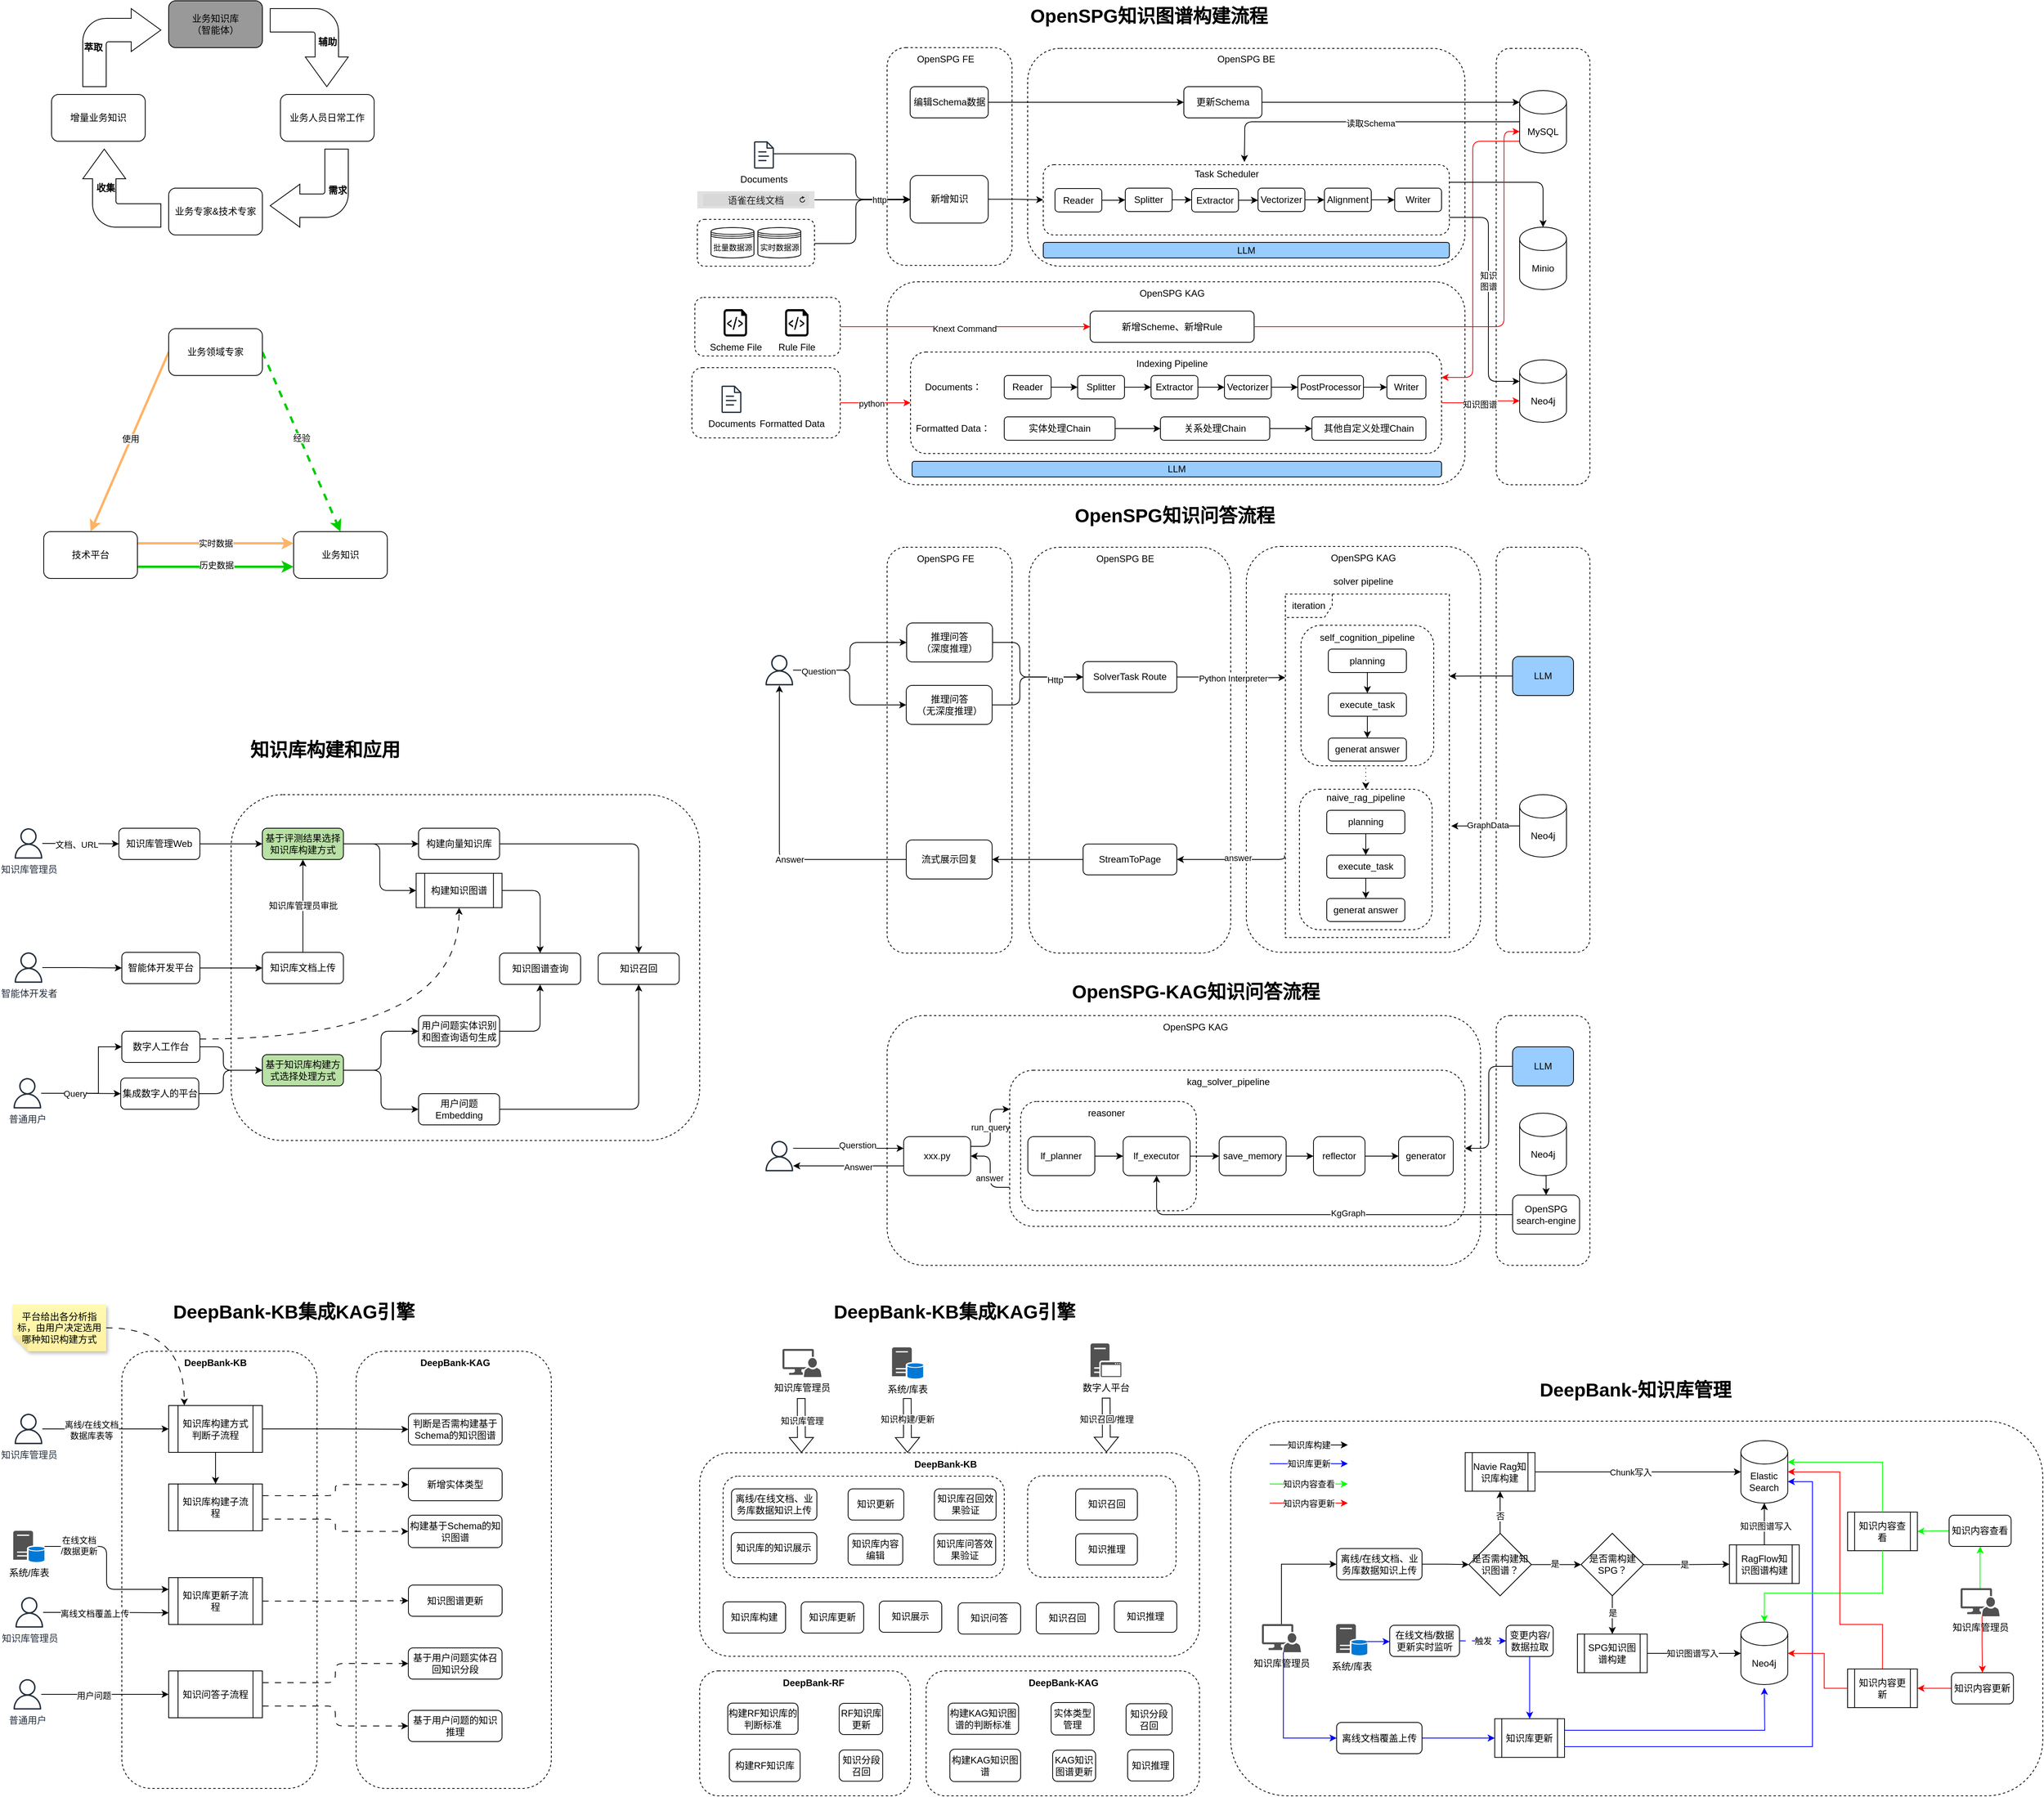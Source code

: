 <mxfile version="27.0.3">
  <diagram name="第 1 页" id="yYkdZg6wuNuUhG_Zvvtf">
    <mxGraphModel dx="1426" dy="743" grid="1" gridSize="10" guides="1" tooltips="1" connect="1" arrows="1" fold="1" page="1" pageScale="1" pageWidth="3300" pageHeight="4681" math="0" shadow="0">
      <root>
        <mxCell id="0" />
        <mxCell id="1" parent="0" />
        <mxCell id="CEQbyhLI9Zi0lonrpoHH-52" value="" style="rounded=1;whiteSpace=wrap;html=1;dashed=1;" parent="1" vertex="1">
          <mxGeometry x="960" y="1920" width="640" height="260.75" as="geometry" />
        </mxCell>
        <mxCell id="CEQbyhLI9Zi0lonrpoHH-88" value="" style="rounded=1;whiteSpace=wrap;html=1;dashed=1;" parent="1" vertex="1">
          <mxGeometry x="990" y="1950" width="360" height="130" as="geometry" />
        </mxCell>
        <mxCell id="EqnmrQHS3Cuvg51kW6q9-6" value="" style="rounded=1;whiteSpace=wrap;html=1;dashed=1;" parent="1" vertex="1">
          <mxGeometry x="1980" y="760" width="120" height="519" as="geometry" />
        </mxCell>
        <mxCell id="EqnmrQHS3Cuvg51kW6q9-10" value="" style="rounded=1;whiteSpace=wrap;html=1;dashed=1;" parent="1" vertex="1">
          <mxGeometry x="1660" y="759" width="300" height="520" as="geometry" />
        </mxCell>
        <mxCell id="EqnmrQHS3Cuvg51kW6q9-62" style="edgeStyle=orthogonalEdgeStyle;rounded=0;orthogonalLoop=1;jettySize=auto;html=1;exitX=0.5;exitY=1;exitDx=0;exitDy=0;entryX=0.5;entryY=0;entryDx=0;entryDy=0;dashed=1;dashPattern=1 4;" parent="1" source="EqnmrQHS3Cuvg51kW6q9-46" target="EqnmrQHS3Cuvg51kW6q9-55" edge="1">
          <mxGeometry relative="1" as="geometry" />
        </mxCell>
        <mxCell id="EqnmrQHS3Cuvg51kW6q9-46" value="" style="rounded=1;whiteSpace=wrap;html=1;dashed=1;" parent="1" vertex="1">
          <mxGeometry x="1730" y="860" width="170" height="180" as="geometry" />
        </mxCell>
        <mxCell id="W9ZRotF47JclheKv-bLR-13" value="" style="rounded=1;whiteSpace=wrap;html=1;dashed=1;" parent="1" vertex="1">
          <mxGeometry x="1200" y="420" width="740" height="260" as="geometry" />
        </mxCell>
        <mxCell id="W9ZRotF47JclheKv-bLR-110" style="edgeStyle=orthogonalEdgeStyle;rounded=0;orthogonalLoop=1;jettySize=auto;html=1;exitX=1;exitY=0.5;exitDx=0;exitDy=0;entryX=0;entryY=0.5;entryDx=0;entryDy=0;strokeColor=#FF0000;" parent="1" source="W9ZRotF47JclheKv-bLR-104" target="W9ZRotF47JclheKv-bLR-106" edge="1">
          <mxGeometry relative="1" as="geometry" />
        </mxCell>
        <mxCell id="W9ZRotF47JclheKv-bLR-111" value="Knext Command" style="edgeLabel;html=1;align=center;verticalAlign=middle;resizable=0;points=[];" parent="W9ZRotF47JclheKv-bLR-110" vertex="1" connectable="0">
          <mxGeometry x="-0.006" y="-1" relative="1" as="geometry">
            <mxPoint y="1" as="offset" />
          </mxGeometry>
        </mxCell>
        <mxCell id="W9ZRotF47JclheKv-bLR-104" value="" style="rounded=1;whiteSpace=wrap;html=1;dashed=1;" parent="1" vertex="1">
          <mxGeometry x="953.79" y="440" width="186.21" height="75" as="geometry" />
        </mxCell>
        <mxCell id="W9ZRotF47JclheKv-bLR-133" style="edgeStyle=orthogonalEdgeStyle;rounded=0;orthogonalLoop=1;jettySize=auto;html=1;exitX=1;exitY=0.5;exitDx=0;exitDy=0;entryX=0;entryY=0.5;entryDx=0;entryDy=0;strokeColor=#FF0000;" parent="1" source="W9ZRotF47JclheKv-bLR-103" target="W9ZRotF47JclheKv-bLR-85" edge="1">
          <mxGeometry relative="1" as="geometry" />
        </mxCell>
        <mxCell id="W9ZRotF47JclheKv-bLR-141" value="python" style="edgeLabel;html=1;align=center;verticalAlign=middle;resizable=0;points=[];" parent="W9ZRotF47JclheKv-bLR-133" vertex="1" connectable="0">
          <mxGeometry x="-0.111" y="-1" relative="1" as="geometry">
            <mxPoint as="offset" />
          </mxGeometry>
        </mxCell>
        <mxCell id="W9ZRotF47JclheKv-bLR-103" value="" style="rounded=1;whiteSpace=wrap;html=1;dashed=1;" parent="1" vertex="1">
          <mxGeometry x="950" y="530" width="190" height="90" as="geometry" />
        </mxCell>
        <mxCell id="W9ZRotF47JclheKv-bLR-11" value="" style="rounded=1;whiteSpace=wrap;html=1;dashed=1;" parent="1" vertex="1">
          <mxGeometry x="1200" y="120" width="160" height="279" as="geometry" />
        </mxCell>
        <mxCell id="W9ZRotF47JclheKv-bLR-55" style="edgeStyle=orthogonalEdgeStyle;rounded=1;orthogonalLoop=1;jettySize=auto;html=1;curved=0;" parent="1" source="W9ZRotF47JclheKv-bLR-54" target="W9ZRotF47JclheKv-bLR-46" edge="1">
          <mxGeometry relative="1" as="geometry">
            <Array as="points">
              <mxPoint x="1160" y="371" />
              <mxPoint x="1160" y="315" />
            </Array>
          </mxGeometry>
        </mxCell>
        <mxCell id="W9ZRotF47JclheKv-bLR-54" value="" style="rounded=1;whiteSpace=wrap;html=1;dashed=1;" parent="1" vertex="1">
          <mxGeometry x="957" y="340" width="150" height="60" as="geometry" />
        </mxCell>
        <mxCell id="W9ZRotF47JclheKv-bLR-38" value="" style="rounded=1;whiteSpace=wrap;html=1;dashed=1;" parent="1" vertex="1">
          <mxGeometry x="1980" y="121" width="120" height="559" as="geometry" />
        </mxCell>
        <mxCell id="W9ZRotF47JclheKv-bLR-8" value="" style="rounded=1;whiteSpace=wrap;html=1;dashed=1;" parent="1" vertex="1">
          <mxGeometry x="1380" y="121" width="560" height="279" as="geometry" />
        </mxCell>
        <mxCell id="sVAgTZllFxHXXEI3geGE-21" value="" style="html=1;shadow=0;dashed=0;align=center;verticalAlign=middle;shape=mxgraph.arrows2.bendArrow;dy=15;dx=38;notch=0;arrowHead=55;rounded=1;rotation=-180;" parent="1" vertex="1">
          <mxGeometry x="410" y="250" width="100" height="100" as="geometry" />
        </mxCell>
        <mxCell id="sVAgTZllFxHXXEI3geGE-20" value="" style="html=1;shadow=0;dashed=0;align=center;verticalAlign=middle;shape=mxgraph.arrows2.bendArrow;dy=15;dx=38;notch=0;arrowHead=55;rounded=1;rotation=90;" parent="1" vertex="1">
          <mxGeometry x="410" y="70" width="100" height="100" as="geometry" />
        </mxCell>
        <mxCell id="-YbURKZivewxaCFzF05h-7" style="rounded=0;orthogonalLoop=1;jettySize=auto;html=1;exitX=1;exitY=0.5;exitDx=0;exitDy=0;entryX=0.5;entryY=0;entryDx=0;entryDy=0;strokeColor=#00CC00;strokeWidth=3;dashed=1;" parent="1" source="-YbURKZivewxaCFzF05h-1" target="-YbURKZivewxaCFzF05h-2" edge="1">
          <mxGeometry relative="1" as="geometry" />
        </mxCell>
        <mxCell id="-YbURKZivewxaCFzF05h-8" value="经验" style="edgeLabel;html=1;align=center;verticalAlign=middle;resizable=0;points=[];" parent="-YbURKZivewxaCFzF05h-7" vertex="1" connectable="0">
          <mxGeometry x="-0.038" y="2" relative="1" as="geometry">
            <mxPoint as="offset" />
          </mxGeometry>
        </mxCell>
        <mxCell id="-YbURKZivewxaCFzF05h-15" style="rounded=0;orthogonalLoop=1;jettySize=auto;html=1;exitX=0;exitY=0.5;exitDx=0;exitDy=0;entryX=0.5;entryY=0;entryDx=0;entryDy=0;strokeColor=#FFB366;strokeWidth=3;" parent="1" source="-YbURKZivewxaCFzF05h-1" target="-YbURKZivewxaCFzF05h-3" edge="1">
          <mxGeometry relative="1" as="geometry" />
        </mxCell>
        <mxCell id="-YbURKZivewxaCFzF05h-16" value="使用" style="edgeLabel;html=1;align=center;verticalAlign=middle;resizable=0;points=[];" parent="-YbURKZivewxaCFzF05h-15" vertex="1" connectable="0">
          <mxGeometry x="-0.032" y="-1" relative="1" as="geometry">
            <mxPoint as="offset" />
          </mxGeometry>
        </mxCell>
        <mxCell id="-YbURKZivewxaCFzF05h-1" value="业务领域专家" style="rounded=1;whiteSpace=wrap;html=1;" parent="1" vertex="1">
          <mxGeometry x="280" y="480" width="120" height="60" as="geometry" />
        </mxCell>
        <mxCell id="-YbURKZivewxaCFzF05h-2" value="业务知识" style="rounded=1;whiteSpace=wrap;html=1;" parent="1" vertex="1">
          <mxGeometry x="440" y="740" width="120" height="60" as="geometry" />
        </mxCell>
        <mxCell id="-YbURKZivewxaCFzF05h-5" style="edgeStyle=orthogonalEdgeStyle;rounded=0;orthogonalLoop=1;jettySize=auto;html=1;exitX=1;exitY=0.75;exitDx=0;exitDy=0;strokeColor=#00CC00;strokeWidth=3;entryX=0;entryY=0.75;entryDx=0;entryDy=0;" parent="1" source="-YbURKZivewxaCFzF05h-3" target="-YbURKZivewxaCFzF05h-2" edge="1">
          <mxGeometry relative="1" as="geometry" />
        </mxCell>
        <mxCell id="-YbURKZivewxaCFzF05h-6" value="历史数据" style="edgeLabel;html=1;align=center;verticalAlign=middle;resizable=0;points=[];" parent="-YbURKZivewxaCFzF05h-5" vertex="1" connectable="0">
          <mxGeometry x="0.003" y="2" relative="1" as="geometry">
            <mxPoint as="offset" />
          </mxGeometry>
        </mxCell>
        <mxCell id="-YbURKZivewxaCFzF05h-13" style="edgeStyle=orthogonalEdgeStyle;rounded=0;orthogonalLoop=1;jettySize=auto;html=1;exitX=1;exitY=0.25;exitDx=0;exitDy=0;entryX=0;entryY=0.25;entryDx=0;entryDy=0;strokeColor=#FFB366;strokeWidth=3;" parent="1" source="-YbURKZivewxaCFzF05h-3" target="-YbURKZivewxaCFzF05h-2" edge="1">
          <mxGeometry relative="1" as="geometry" />
        </mxCell>
        <mxCell id="-YbURKZivewxaCFzF05h-14" value="实时数据" style="edgeLabel;html=1;align=center;verticalAlign=middle;resizable=0;points=[];" parent="-YbURKZivewxaCFzF05h-13" vertex="1" connectable="0">
          <mxGeometry x="-0.004" relative="1" as="geometry">
            <mxPoint as="offset" />
          </mxGeometry>
        </mxCell>
        <mxCell id="-YbURKZivewxaCFzF05h-3" value="技术平台" style="rounded=1;whiteSpace=wrap;html=1;" parent="1" vertex="1">
          <mxGeometry x="120" y="740" width="120" height="60" as="geometry" />
        </mxCell>
        <mxCell id="sVAgTZllFxHXXEI3geGE-1" value="业务知识库&lt;div&gt;（智能体）&lt;/div&gt;" style="rounded=1;whiteSpace=wrap;html=1;fillColor=#999999;" parent="1" vertex="1">
          <mxGeometry x="280" y="60" width="120" height="60" as="geometry" />
        </mxCell>
        <mxCell id="sVAgTZllFxHXXEI3geGE-2" value="业务人员日常工作" style="rounded=1;whiteSpace=wrap;html=1;" parent="1" vertex="1">
          <mxGeometry x="423.13" y="180" width="120" height="60" as="geometry" />
        </mxCell>
        <mxCell id="sVAgTZllFxHXXEI3geGE-6" value="辅助" style="text;align=center;fontStyle=1;verticalAlign=middle;spacingLeft=3;spacingRight=3;strokeColor=none;rotatable=0;points=[[0,0.5],[1,0.5]];portConstraint=eastwest;html=1;" parent="1" vertex="1">
          <mxGeometry x="450" y="100" width="66.25" height="26" as="geometry" />
        </mxCell>
        <mxCell id="sVAgTZllFxHXXEI3geGE-7" value="业务专家&amp;amp;技术专家" style="rounded=1;whiteSpace=wrap;html=1;" parent="1" vertex="1">
          <mxGeometry x="280" y="300" width="120" height="60" as="geometry" />
        </mxCell>
        <mxCell id="sVAgTZllFxHXXEI3geGE-17" value="需求" style="text;align=center;fontStyle=1;verticalAlign=middle;spacingLeft=3;spacingRight=3;strokeColor=none;rotatable=0;points=[[0,0.5],[1,0.5]];portConstraint=eastwest;html=1;" parent="1" vertex="1">
          <mxGeometry x="461.87" y="290" width="68.13" height="26" as="geometry" />
        </mxCell>
        <mxCell id="sVAgTZllFxHXXEI3geGE-18" value="增量业务知识" style="rounded=1;whiteSpace=wrap;html=1;" parent="1" vertex="1">
          <mxGeometry x="130" y="180" width="120" height="60" as="geometry" />
        </mxCell>
        <mxCell id="sVAgTZllFxHXXEI3geGE-22" value="" style="html=1;shadow=0;dashed=0;align=center;verticalAlign=middle;shape=mxgraph.arrows2.bendArrow;dy=15;dx=38;notch=0;arrowHead=55;rounded=1;rotation=-90;" parent="1" vertex="1">
          <mxGeometry x="170" y="250" width="100" height="100" as="geometry" />
        </mxCell>
        <mxCell id="sVAgTZllFxHXXEI3geGE-23" value="收集" style="text;align=center;fontStyle=1;verticalAlign=middle;spacingLeft=3;spacingRight=3;strokeColor=none;rotatable=0;points=[[0,0.5],[1,0.5]];portConstraint=eastwest;html=1;" parent="1" vertex="1">
          <mxGeometry x="170" y="287" width="58.13" height="26" as="geometry" />
        </mxCell>
        <mxCell id="sVAgTZllFxHXXEI3geGE-24" value="" style="html=1;shadow=0;dashed=0;align=center;verticalAlign=middle;shape=mxgraph.arrows2.bendArrow;dy=15;dx=38;notch=0;arrowHead=55;rounded=1;rotation=0;" parent="1" vertex="1">
          <mxGeometry x="170" y="70" width="100" height="100" as="geometry" />
        </mxCell>
        <mxCell id="sVAgTZllFxHXXEI3geGE-25" value="萃取" style="text;align=center;fontStyle=1;verticalAlign=middle;spacingLeft=3;spacingRight=3;strokeColor=none;rotatable=0;points=[[0,0.5],[1,0.5]];portConstraint=eastwest;html=1;" parent="1" vertex="1">
          <mxGeometry x="150" y="107" width="66.25" height="26" as="geometry" />
        </mxCell>
        <mxCell id="W9ZRotF47JclheKv-bLR-9" value="OpenSPG BE" style="text;html=1;align=center;verticalAlign=middle;whiteSpace=wrap;rounded=0;" parent="1" vertex="1">
          <mxGeometry x="1615" y="120" width="90" height="30" as="geometry" />
        </mxCell>
        <mxCell id="W9ZRotF47JclheKv-bLR-12" value="OpenSPG FE" style="text;html=1;align=center;verticalAlign=middle;whiteSpace=wrap;rounded=0;" parent="1" vertex="1">
          <mxGeometry x="1229.5" y="120" width="90" height="30" as="geometry" />
        </mxCell>
        <mxCell id="W9ZRotF47JclheKv-bLR-14" value="OpenSPG KAG" style="text;html=1;align=center;verticalAlign=middle;whiteSpace=wrap;rounded=0;" parent="1" vertex="1">
          <mxGeometry x="1520" y="420" width="90" height="30" as="geometry" />
        </mxCell>
        <mxCell id="W9ZRotF47JclheKv-bLR-45" style="edgeStyle=orthogonalEdgeStyle;rounded=1;orthogonalLoop=1;jettySize=auto;html=1;entryX=0;entryY=0.5;entryDx=0;entryDy=0;curved=0;" parent="1" source="W9ZRotF47JclheKv-bLR-18" target="W9ZRotF47JclheKv-bLR-46" edge="1">
          <mxGeometry relative="1" as="geometry">
            <mxPoint x="1173.5" y="273" as="targetPoint" />
            <Array as="points">
              <mxPoint x="1160" y="256" />
              <mxPoint x="1160" y="314" />
            </Array>
          </mxGeometry>
        </mxCell>
        <mxCell id="W9ZRotF47JclheKv-bLR-18" value="&lt;span style=&quot;color: rgb(0, 0, 0); text-wrap-mode: wrap;&quot;&gt;Documents&lt;/span&gt;" style="sketch=0;outlineConnect=0;fontColor=#232F3E;gradientColor=none;fillColor=#232F3D;strokeColor=none;dashed=0;verticalLabelPosition=bottom;verticalAlign=top;align=center;html=1;fontSize=12;fontStyle=0;aspect=fixed;pointerEvents=1;shape=mxgraph.aws4.document;" parent="1" vertex="1">
          <mxGeometry x="1029.5" y="240" width="25.58" height="35" as="geometry" />
        </mxCell>
        <mxCell id="W9ZRotF47JclheKv-bLR-76" style="edgeStyle=orthogonalEdgeStyle;rounded=1;orthogonalLoop=1;jettySize=auto;html=1;exitX=0;exitY=0.5;exitDx=0;exitDy=0;exitPerimeter=0;entryX=0.75;entryY=0;entryDx=0;entryDy=0;curved=0;" parent="1" source="W9ZRotF47JclheKv-bLR-30" target="W9ZRotF47JclheKv-bLR-58" edge="1">
          <mxGeometry relative="1" as="geometry">
            <Array as="points">
              <mxPoint x="1658" y="215" />
              <mxPoint x="1658" y="233" />
            </Array>
          </mxGeometry>
        </mxCell>
        <mxCell id="W9ZRotF47JclheKv-bLR-77" value="读取Schema" style="edgeLabel;html=1;align=center;verticalAlign=middle;resizable=0;points=[];" parent="W9ZRotF47JclheKv-bLR-76" vertex="1" connectable="0">
          <mxGeometry x="-0.055" y="2" relative="1" as="geometry">
            <mxPoint as="offset" />
          </mxGeometry>
        </mxCell>
        <mxCell id="Y2xWvQUmhy8zB1OBUH8H-1" style="edgeStyle=orthogonalEdgeStyle;rounded=1;orthogonalLoop=1;jettySize=auto;html=1;exitX=0;exitY=1;exitDx=0;exitDy=-15;exitPerimeter=0;entryX=1;entryY=0.25;entryDx=0;entryDy=0;curved=0;strokeColor=#FF0000;" parent="1" source="W9ZRotF47JclheKv-bLR-30" target="W9ZRotF47JclheKv-bLR-85" edge="1">
          <mxGeometry relative="1" as="geometry">
            <Array as="points">
              <mxPoint x="1950" y="240" />
              <mxPoint x="1950" y="543" />
            </Array>
          </mxGeometry>
        </mxCell>
        <mxCell id="W9ZRotF47JclheKv-bLR-30" value="MySQL" style="shape=cylinder3;whiteSpace=wrap;html=1;boundedLbl=1;backgroundOutline=1;size=15;" parent="1" vertex="1">
          <mxGeometry x="2010" y="175" width="60" height="80" as="geometry" />
        </mxCell>
        <mxCell id="W9ZRotF47JclheKv-bLR-31" value="更新Schema" style="rounded=1;whiteSpace=wrap;html=1;" parent="1" vertex="1">
          <mxGeometry x="1580" y="170" width="100" height="40" as="geometry" />
        </mxCell>
        <mxCell id="W9ZRotF47JclheKv-bLR-43" style="edgeStyle=orthogonalEdgeStyle;rounded=0;orthogonalLoop=1;jettySize=auto;html=1;" parent="1" source="W9ZRotF47JclheKv-bLR-37" target="W9ZRotF47JclheKv-bLR-31" edge="1">
          <mxGeometry relative="1" as="geometry" />
        </mxCell>
        <mxCell id="W9ZRotF47JclheKv-bLR-37" value="编辑Schema数据" style="rounded=1;whiteSpace=wrap;html=1;" parent="1" vertex="1">
          <mxGeometry x="1229.5" y="170" width="100" height="40" as="geometry" />
        </mxCell>
        <mxCell id="W9ZRotF47JclheKv-bLR-40" value="Minio" style="shape=cylinder3;whiteSpace=wrap;html=1;boundedLbl=1;backgroundOutline=1;size=15;" parent="1" vertex="1">
          <mxGeometry x="2010" y="350" width="60" height="80" as="geometry" />
        </mxCell>
        <mxCell id="W9ZRotF47JclheKv-bLR-41" value="Neo4j" style="shape=cylinder3;whiteSpace=wrap;html=1;boundedLbl=1;backgroundOutline=1;size=15;" parent="1" vertex="1">
          <mxGeometry x="2010" y="520" width="60" height="80" as="geometry" />
        </mxCell>
        <mxCell id="W9ZRotF47JclheKv-bLR-65" style="edgeStyle=orthogonalEdgeStyle;rounded=0;orthogonalLoop=1;jettySize=auto;html=1;exitX=1;exitY=0.5;exitDx=0;exitDy=0;entryX=0;entryY=0.5;entryDx=0;entryDy=0;" parent="1" source="W9ZRotF47JclheKv-bLR-46" target="W9ZRotF47JclheKv-bLR-56" edge="1">
          <mxGeometry relative="1" as="geometry" />
        </mxCell>
        <mxCell id="W9ZRotF47JclheKv-bLR-46" value="新增知识" style="rounded=1;whiteSpace=wrap;html=1;" parent="1" vertex="1">
          <mxGeometry x="1229.5" y="283.75" width="100" height="61" as="geometry" />
        </mxCell>
        <mxCell id="W9ZRotF47JclheKv-bLR-49" style="edgeStyle=orthogonalEdgeStyle;rounded=1;orthogonalLoop=1;jettySize=auto;html=1;curved=0;" parent="1" source="W9ZRotF47JclheKv-bLR-48" target="W9ZRotF47JclheKv-bLR-46" edge="1">
          <mxGeometry relative="1" as="geometry" />
        </mxCell>
        <mxCell id="W9ZRotF47JclheKv-bLR-142" value="http" style="edgeLabel;html=1;align=center;verticalAlign=middle;resizable=0;points=[];" parent="W9ZRotF47JclheKv-bLR-49" vertex="1" connectable="0">
          <mxGeometry x="0.359" relative="1" as="geometry">
            <mxPoint as="offset" />
          </mxGeometry>
        </mxCell>
        <mxCell id="W9ZRotF47JclheKv-bLR-48" value="&lt;font style=&quot;font-size: 12px;&quot;&gt;语雀在线文档&lt;/font&gt;" style="html=1;strokeWidth=1;shadow=0;dashed=0;shape=mxgraph.ios7ui.url;fillColor=#e0e0e0;strokeColor=#c0c0c0;buttonText=;strokeColor2=#222222;fontColor=#222222;fontSize=8;spacingTop=2;align=center;whiteSpace=wrap;" parent="1" vertex="1">
          <mxGeometry x="957" y="304" width="150" height="22" as="geometry" />
        </mxCell>
        <mxCell id="W9ZRotF47JclheKv-bLR-50" value="&lt;font style=&quot;font-size: 10px;&quot;&gt;批量数据源&lt;/font&gt;" style="shape=datastore;whiteSpace=wrap;html=1;" parent="1" vertex="1">
          <mxGeometry x="974.5" y="350.5" width="55" height="39" as="geometry" />
        </mxCell>
        <mxCell id="W9ZRotF47JclheKv-bLR-51" value="&lt;font style=&quot;font-size: 10px;&quot;&gt;实时数据源&lt;/font&gt;" style="shape=datastore;whiteSpace=wrap;html=1;" parent="1" vertex="1">
          <mxGeometry x="1034.5" y="350.5" width="55" height="39" as="geometry" />
        </mxCell>
        <mxCell id="W9ZRotF47JclheKv-bLR-56" value="" style="rounded=1;whiteSpace=wrap;html=1;dashed=1;" parent="1" vertex="1">
          <mxGeometry x="1400" y="270" width="520" height="90" as="geometry" />
        </mxCell>
        <mxCell id="W9ZRotF47JclheKv-bLR-61" style="edgeStyle=orthogonalEdgeStyle;rounded=0;orthogonalLoop=1;jettySize=auto;html=1;entryX=0;entryY=0.5;entryDx=0;entryDy=0;" parent="1" source="W9ZRotF47JclheKv-bLR-57" target="W9ZRotF47JclheKv-bLR-60" edge="1">
          <mxGeometry relative="1" as="geometry" />
        </mxCell>
        <mxCell id="W9ZRotF47JclheKv-bLR-57" value="Reader" style="rounded=1;whiteSpace=wrap;html=1;" parent="1" vertex="1">
          <mxGeometry x="1415" y="300.5" width="60" height="30" as="geometry" />
        </mxCell>
        <mxCell id="W9ZRotF47JclheKv-bLR-58" value="Task Scheduler" style="text;html=1;align=center;verticalAlign=middle;whiteSpace=wrap;rounded=0;" parent="1" vertex="1">
          <mxGeometry x="1590" y="266.5" width="90" height="30" as="geometry" />
        </mxCell>
        <mxCell id="W9ZRotF47JclheKv-bLR-63" style="edgeStyle=orthogonalEdgeStyle;rounded=0;orthogonalLoop=1;jettySize=auto;html=1;exitX=1;exitY=0.5;exitDx=0;exitDy=0;entryX=0;entryY=0.5;entryDx=0;entryDy=0;" parent="1" source="W9ZRotF47JclheKv-bLR-60" target="W9ZRotF47JclheKv-bLR-62" edge="1">
          <mxGeometry relative="1" as="geometry" />
        </mxCell>
        <mxCell id="W9ZRotF47JclheKv-bLR-60" value="Splitter" style="rounded=1;whiteSpace=wrap;html=1;" parent="1" vertex="1">
          <mxGeometry x="1505" y="300" width="60" height="30" as="geometry" />
        </mxCell>
        <mxCell id="W9ZRotF47JclheKv-bLR-66" style="edgeStyle=orthogonalEdgeStyle;rounded=0;orthogonalLoop=1;jettySize=auto;html=1;exitX=1;exitY=0.5;exitDx=0;exitDy=0;entryX=0;entryY=0.5;entryDx=0;entryDy=0;" parent="1" source="W9ZRotF47JclheKv-bLR-62" target="W9ZRotF47JclheKv-bLR-64" edge="1">
          <mxGeometry relative="1" as="geometry" />
        </mxCell>
        <mxCell id="W9ZRotF47JclheKv-bLR-62" value="Extractor" style="rounded=1;whiteSpace=wrap;html=1;" parent="1" vertex="1">
          <mxGeometry x="1590" y="300.5" width="60" height="30" as="geometry" />
        </mxCell>
        <mxCell id="W9ZRotF47JclheKv-bLR-68" style="edgeStyle=orthogonalEdgeStyle;rounded=0;orthogonalLoop=1;jettySize=auto;html=1;exitX=1;exitY=0.5;exitDx=0;exitDy=0;entryX=0;entryY=0.5;entryDx=0;entryDy=0;" parent="1" source="W9ZRotF47JclheKv-bLR-64" target="W9ZRotF47JclheKv-bLR-67" edge="1">
          <mxGeometry relative="1" as="geometry" />
        </mxCell>
        <mxCell id="W9ZRotF47JclheKv-bLR-64" value="Vectorizer" style="rounded=1;whiteSpace=wrap;html=1;" parent="1" vertex="1">
          <mxGeometry x="1675" y="300" width="60" height="30" as="geometry" />
        </mxCell>
        <mxCell id="W9ZRotF47JclheKv-bLR-72" style="edgeStyle=orthogonalEdgeStyle;rounded=0;orthogonalLoop=1;jettySize=auto;html=1;exitX=1;exitY=0.5;exitDx=0;exitDy=0;entryX=0;entryY=0.5;entryDx=0;entryDy=0;" parent="1" source="W9ZRotF47JclheKv-bLR-67" target="W9ZRotF47JclheKv-bLR-69" edge="1">
          <mxGeometry relative="1" as="geometry" />
        </mxCell>
        <mxCell id="W9ZRotF47JclheKv-bLR-67" value="Alignment" style="rounded=1;whiteSpace=wrap;html=1;" parent="1" vertex="1">
          <mxGeometry x="1760" y="300" width="60" height="30" as="geometry" />
        </mxCell>
        <mxCell id="W9ZRotF47JclheKv-bLR-69" value="Writer" style="rounded=1;whiteSpace=wrap;html=1;" parent="1" vertex="1">
          <mxGeometry x="1850" y="300" width="60" height="30" as="geometry" />
        </mxCell>
        <mxCell id="W9ZRotF47JclheKv-bLR-73" style="edgeStyle=orthogonalEdgeStyle;rounded=1;orthogonalLoop=1;jettySize=auto;html=1;exitX=1;exitY=0.75;exitDx=0;exitDy=0;entryX=0;entryY=0;entryDx=0;entryDy=27.5;entryPerimeter=0;curved=0;" parent="1" source="W9ZRotF47JclheKv-bLR-56" target="W9ZRotF47JclheKv-bLR-41" edge="1">
          <mxGeometry relative="1" as="geometry">
            <Array as="points">
              <mxPoint x="1970" y="338" />
              <mxPoint x="1970" y="548" />
            </Array>
          </mxGeometry>
        </mxCell>
        <mxCell id="W9ZRotF47JclheKv-bLR-144" value="知识&lt;div&gt;图谱&lt;/div&gt;" style="edgeLabel;html=1;align=center;verticalAlign=middle;resizable=0;points=[];" parent="W9ZRotF47JclheKv-bLR-73" vertex="1" connectable="0">
          <mxGeometry x="-0.125" relative="1" as="geometry">
            <mxPoint as="offset" />
          </mxGeometry>
        </mxCell>
        <mxCell id="W9ZRotF47JclheKv-bLR-75" style="edgeStyle=orthogonalEdgeStyle;rounded=1;orthogonalLoop=1;jettySize=auto;html=1;exitX=1;exitY=0.25;exitDx=0;exitDy=0;entryX=0.5;entryY=0;entryDx=0;entryDy=0;entryPerimeter=0;curved=0;" parent="1" source="W9ZRotF47JclheKv-bLR-56" target="W9ZRotF47JclheKv-bLR-40" edge="1">
          <mxGeometry relative="1" as="geometry" />
        </mxCell>
        <mxCell id="W9ZRotF47JclheKv-bLR-79" style="edgeStyle=orthogonalEdgeStyle;rounded=0;orthogonalLoop=1;jettySize=auto;html=1;exitX=1;exitY=0.5;exitDx=0;exitDy=0;entryX=0;entryY=0;entryDx=0;entryDy=15;entryPerimeter=0;" parent="1" source="W9ZRotF47JclheKv-bLR-31" target="W9ZRotF47JclheKv-bLR-30" edge="1">
          <mxGeometry relative="1" as="geometry" />
        </mxCell>
        <mxCell id="W9ZRotF47JclheKv-bLR-80" value="&lt;span style=&quot;color: rgb(0, 0, 0); text-wrap-mode: wrap;&quot;&gt;Documents&lt;/span&gt;" style="sketch=0;outlineConnect=0;fontColor=#232F3E;gradientColor=none;fillColor=#232F3D;strokeColor=none;dashed=0;verticalLabelPosition=bottom;verticalAlign=top;align=center;html=1;fontSize=12;fontStyle=0;aspect=fixed;pointerEvents=1;shape=mxgraph.aws4.document;" parent="1" vertex="1">
          <mxGeometry x="987.9" y="553" width="25.58" height="35" as="geometry" />
        </mxCell>
        <mxCell id="W9ZRotF47JclheKv-bLR-84" value="Scheme File" style="verticalLabelPosition=bottom;html=1;verticalAlign=top;align=center;strokeColor=none;fillColor=#000000;shape=mxgraph.azure.script_file;pointerEvents=1;gradientColor=light-dark(#000000, #ffffff);" parent="1" vertex="1">
          <mxGeometry x="990.64" y="455" width="30" height="35" as="geometry" />
        </mxCell>
        <mxCell id="W9ZRotF47JclheKv-bLR-85" value="" style="rounded=1;whiteSpace=wrap;html=1;dashed=1;" parent="1" vertex="1">
          <mxGeometry x="1230" y="510" width="680" height="130" as="geometry" />
        </mxCell>
        <mxCell id="W9ZRotF47JclheKv-bLR-86" value="Indexing Pipeline" style="text;html=1;align=center;verticalAlign=middle;whiteSpace=wrap;rounded=0;" parent="1" vertex="1">
          <mxGeometry x="1510" y="510" width="110" height="30" as="geometry" />
        </mxCell>
        <mxCell id="W9ZRotF47JclheKv-bLR-87" value="Rule File" style="verticalLabelPosition=bottom;html=1;verticalAlign=top;align=center;strokeColor=none;fillColor=#000000;shape=mxgraph.azure.script_file;pointerEvents=1;gradientColor=light-dark(#000000, #ffffff);" parent="1" vertex="1">
          <mxGeometry x="1069.35" y="455" width="30" height="35" as="geometry" />
        </mxCell>
        <mxCell id="W9ZRotF47JclheKv-bLR-102" value="Formatted Data" style="shape=image;html=1;verticalAlign=top;verticalLabelPosition=bottom;labelBackgroundColor=#ffffff;imageAspect=0;aspect=fixed;image=https://cdn0.iconfinder.com/data/icons/phosphor-fill-vol-3/256/microsoft-excel-logo-fill-128.png" parent="1" vertex="1">
          <mxGeometry x="1058.69" y="550" width="38" height="38" as="geometry" />
        </mxCell>
        <mxCell id="W9ZRotF47JclheKv-bLR-106" value="新增Scheme、新增Rule" style="rounded=1;whiteSpace=wrap;html=1;" parent="1" vertex="1">
          <mxGeometry x="1460" y="457.5" width="210" height="40" as="geometry" />
        </mxCell>
        <mxCell id="W9ZRotF47JclheKv-bLR-112" style="edgeStyle=orthogonalEdgeStyle;rounded=1;orthogonalLoop=1;jettySize=auto;html=1;exitX=1;exitY=0.5;exitDx=0;exitDy=0;entryX=0;entryY=0;entryDx=0;entryDy=52.5;entryPerimeter=0;curved=0;strokeColor=#FF0000;" parent="1" source="W9ZRotF47JclheKv-bLR-106" target="W9ZRotF47JclheKv-bLR-30" edge="1">
          <mxGeometry relative="1" as="geometry">
            <Array as="points">
              <mxPoint x="1990" y="478" />
              <mxPoint x="1990" y="228" />
            </Array>
          </mxGeometry>
        </mxCell>
        <mxCell id="W9ZRotF47JclheKv-bLR-121" style="edgeStyle=orthogonalEdgeStyle;rounded=0;orthogonalLoop=1;jettySize=auto;html=1;exitX=1;exitY=0.5;exitDx=0;exitDy=0;entryX=0;entryY=0.5;entryDx=0;entryDy=0;" parent="1" source="W9ZRotF47JclheKv-bLR-114" target="W9ZRotF47JclheKv-bLR-116" edge="1">
          <mxGeometry relative="1" as="geometry" />
        </mxCell>
        <mxCell id="W9ZRotF47JclheKv-bLR-114" value="Splitter" style="rounded=1;whiteSpace=wrap;html=1;" parent="1" vertex="1">
          <mxGeometry x="1444" y="540" width="60" height="30" as="geometry" />
        </mxCell>
        <mxCell id="W9ZRotF47JclheKv-bLR-120" style="edgeStyle=orthogonalEdgeStyle;rounded=0;orthogonalLoop=1;jettySize=auto;html=1;exitX=1;exitY=0.5;exitDx=0;exitDy=0;entryX=0;entryY=0.5;entryDx=0;entryDy=0;" parent="1" source="W9ZRotF47JclheKv-bLR-115" target="W9ZRotF47JclheKv-bLR-114" edge="1">
          <mxGeometry relative="1" as="geometry" />
        </mxCell>
        <mxCell id="W9ZRotF47JclheKv-bLR-115" value="Reader" style="rounded=1;whiteSpace=wrap;html=1;" parent="1" vertex="1">
          <mxGeometry x="1350" y="540" width="60" height="30" as="geometry" />
        </mxCell>
        <mxCell id="W9ZRotF47JclheKv-bLR-123" style="edgeStyle=orthogonalEdgeStyle;rounded=0;orthogonalLoop=1;jettySize=auto;html=1;exitX=1;exitY=0.5;exitDx=0;exitDy=0;entryX=0;entryY=0.5;entryDx=0;entryDy=0;" parent="1" source="W9ZRotF47JclheKv-bLR-116" target="W9ZRotF47JclheKv-bLR-119" edge="1">
          <mxGeometry relative="1" as="geometry" />
        </mxCell>
        <mxCell id="W9ZRotF47JclheKv-bLR-116" value="Extractor" style="rounded=1;whiteSpace=wrap;html=1;" parent="1" vertex="1">
          <mxGeometry x="1538" y="540" width="60" height="30" as="geometry" />
        </mxCell>
        <mxCell id="Y2xWvQUmhy8zB1OBUH8H-5" style="edgeStyle=orthogonalEdgeStyle;rounded=0;orthogonalLoop=1;jettySize=auto;html=1;exitX=1;exitY=0.5;exitDx=0;exitDy=0;" parent="1" source="W9ZRotF47JclheKv-bLR-118" target="Y2xWvQUmhy8zB1OBUH8H-4" edge="1">
          <mxGeometry relative="1" as="geometry" />
        </mxCell>
        <mxCell id="W9ZRotF47JclheKv-bLR-118" value="PostProcessor" style="rounded=1;whiteSpace=wrap;html=1;" parent="1" vertex="1">
          <mxGeometry x="1726" y="540" width="84" height="30" as="geometry" />
        </mxCell>
        <mxCell id="W9ZRotF47JclheKv-bLR-124" style="edgeStyle=orthogonalEdgeStyle;rounded=0;orthogonalLoop=1;jettySize=auto;html=1;exitX=1;exitY=0.5;exitDx=0;exitDy=0;entryX=0;entryY=0.5;entryDx=0;entryDy=0;" parent="1" source="W9ZRotF47JclheKv-bLR-119" target="W9ZRotF47JclheKv-bLR-118" edge="1">
          <mxGeometry relative="1" as="geometry" />
        </mxCell>
        <mxCell id="W9ZRotF47JclheKv-bLR-119" value="Vectorizer" style="rounded=1;whiteSpace=wrap;html=1;" parent="1" vertex="1">
          <mxGeometry x="1632" y="540" width="60" height="30" as="geometry" />
        </mxCell>
        <mxCell id="W9ZRotF47JclheKv-bLR-125" value="Documents：" style="text;html=1;align=center;verticalAlign=middle;whiteSpace=wrap;rounded=0;" parent="1" vertex="1">
          <mxGeometry x="1239.5" y="540" width="90" height="30" as="geometry" />
        </mxCell>
        <mxCell id="W9ZRotF47JclheKv-bLR-126" value="Formatted Data：" style="text;html=1;align=center;verticalAlign=middle;whiteSpace=wrap;rounded=0;" parent="1" vertex="1">
          <mxGeometry x="1234.25" y="593" width="100.5" height="30" as="geometry" />
        </mxCell>
        <mxCell id="W9ZRotF47JclheKv-bLR-140" style="edgeStyle=orthogonalEdgeStyle;rounded=0;orthogonalLoop=1;jettySize=auto;html=1;exitX=1;exitY=0.5;exitDx=0;exitDy=0;entryX=0;entryY=0.5;entryDx=0;entryDy=0;" parent="1" source="W9ZRotF47JclheKv-bLR-128" target="W9ZRotF47JclheKv-bLR-138" edge="1">
          <mxGeometry relative="1" as="geometry" />
        </mxCell>
        <mxCell id="W9ZRotF47JclheKv-bLR-128" value="实体处理Chain" style="rounded=1;whiteSpace=wrap;html=1;" parent="1" vertex="1">
          <mxGeometry x="1350" y="593" width="142" height="30" as="geometry" />
        </mxCell>
        <mxCell id="W9ZRotF47JclheKv-bLR-137" style="edgeStyle=orthogonalEdgeStyle;rounded=0;orthogonalLoop=1;jettySize=auto;html=1;exitX=1;exitY=0.5;exitDx=0;exitDy=0;entryX=0;entryY=0;entryDx=0;entryDy=52.5;entryPerimeter=0;strokeColor=#FF0000;" parent="1" source="W9ZRotF47JclheKv-bLR-85" target="W9ZRotF47JclheKv-bLR-41" edge="1">
          <mxGeometry relative="1" as="geometry" />
        </mxCell>
        <mxCell id="W9ZRotF47JclheKv-bLR-145" value="知识图谱" style="edgeLabel;html=1;align=center;verticalAlign=middle;resizable=0;points=[];" parent="W9ZRotF47JclheKv-bLR-137" vertex="1" connectable="0">
          <mxGeometry x="-0.04" y="-2" relative="1" as="geometry">
            <mxPoint as="offset" />
          </mxGeometry>
        </mxCell>
        <mxCell id="W9ZRotF47JclheKv-bLR-143" style="edgeStyle=orthogonalEdgeStyle;rounded=0;orthogonalLoop=1;jettySize=auto;html=1;exitX=1;exitY=0.5;exitDx=0;exitDy=0;entryX=0;entryY=0.5;entryDx=0;entryDy=0;" parent="1" source="W9ZRotF47JclheKv-bLR-138" target="W9ZRotF47JclheKv-bLR-139" edge="1">
          <mxGeometry relative="1" as="geometry" />
        </mxCell>
        <mxCell id="W9ZRotF47JclheKv-bLR-138" value="关系处理Chain" style="rounded=1;whiteSpace=wrap;html=1;" parent="1" vertex="1">
          <mxGeometry x="1550" y="593" width="140" height="30" as="geometry" />
        </mxCell>
        <mxCell id="W9ZRotF47JclheKv-bLR-139" value="其他自定义处理Chain" style="rounded=1;whiteSpace=wrap;html=1;" parent="1" vertex="1">
          <mxGeometry x="1744" y="593" width="146" height="30" as="geometry" />
        </mxCell>
        <mxCell id="W9ZRotF47JclheKv-bLR-146" value="OpenSPG知识图谱构建流程" style="text;strokeColor=none;fillColor=none;html=1;fontSize=24;fontStyle=1;verticalAlign=middle;align=center;" parent="1" vertex="1">
          <mxGeometry x="1375" y="60" width="320" height="40" as="geometry" />
        </mxCell>
        <mxCell id="Y2xWvQUmhy8zB1OBUH8H-4" value="Writer" style="rounded=1;whiteSpace=wrap;html=1;" parent="1" vertex="1">
          <mxGeometry x="1840" y="540" width="50" height="30" as="geometry" />
        </mxCell>
        <mxCell id="EqnmrQHS3Cuvg51kW6q9-1" value="OpenSPG知识问答流程" style="text;strokeColor=none;fillColor=none;html=1;fontSize=24;fontStyle=1;verticalAlign=middle;align=center;" parent="1" vertex="1">
          <mxGeometry x="1408" y="700" width="320" height="40" as="geometry" />
        </mxCell>
        <mxCell id="EqnmrQHS3Cuvg51kW6q9-2" value="" style="rounded=1;whiteSpace=wrap;html=1;dashed=1;" parent="1" vertex="1">
          <mxGeometry x="1200" y="760" width="160" height="520" as="geometry" />
        </mxCell>
        <mxCell id="EqnmrQHS3Cuvg51kW6q9-3" value="OpenSPG FE" style="text;html=1;align=center;verticalAlign=middle;whiteSpace=wrap;rounded=0;" parent="1" vertex="1">
          <mxGeometry x="1229.5" y="760" width="90" height="30" as="geometry" />
        </mxCell>
        <mxCell id="EqnmrQHS3Cuvg51kW6q9-4" value="" style="rounded=1;whiteSpace=wrap;html=1;dashed=1;" parent="1" vertex="1">
          <mxGeometry x="1382" y="760" width="258" height="520" as="geometry" />
        </mxCell>
        <mxCell id="EqnmrQHS3Cuvg51kW6q9-5" value="OpenSPG BE" style="text;html=1;align=center;verticalAlign=middle;whiteSpace=wrap;rounded=0;" parent="1" vertex="1">
          <mxGeometry x="1460" y="760" width="90" height="30" as="geometry" />
        </mxCell>
        <mxCell id="EqnmrQHS3Cuvg51kW6q9-8" value="Neo4j" style="shape=cylinder3;whiteSpace=wrap;html=1;boundedLbl=1;backgroundOutline=1;size=15;" parent="1" vertex="1">
          <mxGeometry x="2010" y="1077" width="60" height="80" as="geometry" />
        </mxCell>
        <mxCell id="EqnmrQHS3Cuvg51kW6q9-21" style="edgeStyle=orthogonalEdgeStyle;rounded=1;orthogonalLoop=1;jettySize=auto;html=1;entryX=0;entryY=0.5;entryDx=0;entryDy=0;strokeColor=default;curved=0;" parent="1" source="EqnmrQHS3Cuvg51kW6q9-9" target="EqnmrQHS3Cuvg51kW6q9-19" edge="1">
          <mxGeometry relative="1" as="geometry">
            <mxPoint x="1120" y="927" as="sourcePoint" />
          </mxGeometry>
        </mxCell>
        <mxCell id="EqnmrQHS3Cuvg51kW6q9-22" style="edgeStyle=orthogonalEdgeStyle;rounded=1;orthogonalLoop=1;jettySize=auto;html=1;entryX=0;entryY=0.5;entryDx=0;entryDy=0;curved=0;" parent="1" source="EqnmrQHS3Cuvg51kW6q9-9" target="EqnmrQHS3Cuvg51kW6q9-20" edge="1">
          <mxGeometry relative="1" as="geometry">
            <mxPoint x="1130" y="937" as="sourcePoint" />
          </mxGeometry>
        </mxCell>
        <mxCell id="EqnmrQHS3Cuvg51kW6q9-27" value="Question" style="edgeLabel;html=1;align=center;verticalAlign=middle;resizable=0;points=[];" parent="EqnmrQHS3Cuvg51kW6q9-22" vertex="1" connectable="0">
          <mxGeometry x="-0.658" relative="1" as="geometry">
            <mxPoint y="1" as="offset" />
          </mxGeometry>
        </mxCell>
        <mxCell id="EqnmrQHS3Cuvg51kW6q9-9" value="" style="sketch=0;outlineConnect=0;fontColor=#232F3E;gradientColor=none;fillColor=#232F3D;strokeColor=none;dashed=0;verticalLabelPosition=bottom;verticalAlign=top;align=center;html=1;fontSize=12;fontStyle=0;aspect=fixed;pointerEvents=1;shape=mxgraph.aws4.user;" parent="1" vertex="1">
          <mxGeometry x="1042.5" y="898" width="39" height="39" as="geometry" />
        </mxCell>
        <mxCell id="EqnmrQHS3Cuvg51kW6q9-11" value="OpenSPG KAG" style="text;html=1;align=center;verticalAlign=middle;whiteSpace=wrap;rounded=0;" parent="1" vertex="1">
          <mxGeometry x="1765" y="759" width="90" height="30" as="geometry" />
        </mxCell>
        <mxCell id="EqnmrQHS3Cuvg51kW6q9-12" value="" style="rounded=1;whiteSpace=wrap;html=1;dashed=1;" parent="1" vertex="1">
          <mxGeometry x="1200" y="1360" width="760" height="320" as="geometry" />
        </mxCell>
        <mxCell id="EqnmrQHS3Cuvg51kW6q9-13" value="OpenSPG KAG" style="text;html=1;align=center;verticalAlign=middle;whiteSpace=wrap;rounded=0;" parent="1" vertex="1">
          <mxGeometry x="1550" y="1360" width="90" height="30" as="geometry" />
        </mxCell>
        <mxCell id="EqnmrQHS3Cuvg51kW6q9-40" style="edgeStyle=orthogonalEdgeStyle;rounded=0;orthogonalLoop=1;jettySize=auto;html=1;exitX=0.5;exitY=1;exitDx=0;exitDy=0;entryX=0.5;entryY=0;entryDx=0;entryDy=0;" parent="1" source="EqnmrQHS3Cuvg51kW6q9-14" target="EqnmrQHS3Cuvg51kW6q9-38" edge="1">
          <mxGeometry relative="1" as="geometry" />
        </mxCell>
        <mxCell id="EqnmrQHS3Cuvg51kW6q9-14" value="planning" style="rounded=1;whiteSpace=wrap;html=1;" parent="1" vertex="1">
          <mxGeometry x="1765" y="890.5" width="100" height="30" as="geometry" />
        </mxCell>
        <mxCell id="EqnmrQHS3Cuvg51kW6q9-16" value="self_cognition_pipeline" style="text;html=1;align=center;verticalAlign=middle;whiteSpace=wrap;rounded=0;" parent="1" vertex="1">
          <mxGeometry x="1760" y="862.5" width="110" height="27.5" as="geometry" />
        </mxCell>
        <mxCell id="EqnmrQHS3Cuvg51kW6q9-18" value="iteration" style="shape=umlFrame;whiteSpace=wrap;html=1;pointerEvents=0;dashed=1;" parent="1" vertex="1">
          <mxGeometry x="1710" y="820" width="210" height="440" as="geometry" />
        </mxCell>
        <mxCell id="EqnmrQHS3Cuvg51kW6q9-25" style="edgeStyle=orthogonalEdgeStyle;rounded=1;orthogonalLoop=1;jettySize=auto;html=1;exitX=1;exitY=0.5;exitDx=0;exitDy=0;entryX=0;entryY=0.5;entryDx=0;entryDy=0;curved=0;" parent="1" source="EqnmrQHS3Cuvg51kW6q9-19" target="EqnmrQHS3Cuvg51kW6q9-24" edge="1">
          <mxGeometry relative="1" as="geometry">
            <Array as="points">
              <mxPoint x="1370" y="882" />
              <mxPoint x="1370" y="927" />
            </Array>
          </mxGeometry>
        </mxCell>
        <mxCell id="EqnmrQHS3Cuvg51kW6q9-19" value="推理问答&lt;div&gt;（深度推理）&lt;/div&gt;" style="rounded=1;whiteSpace=wrap;html=1;" parent="1" vertex="1">
          <mxGeometry x="1225" y="857" width="110" height="50" as="geometry" />
        </mxCell>
        <mxCell id="EqnmrQHS3Cuvg51kW6q9-26" style="edgeStyle=orthogonalEdgeStyle;rounded=1;orthogonalLoop=1;jettySize=auto;html=1;exitX=1;exitY=0.5;exitDx=0;exitDy=0;entryX=0;entryY=0.5;entryDx=0;entryDy=0;curved=0;" parent="1" source="EqnmrQHS3Cuvg51kW6q9-20" target="EqnmrQHS3Cuvg51kW6q9-24" edge="1">
          <mxGeometry relative="1" as="geometry">
            <Array as="points">
              <mxPoint x="1370" y="962" />
              <mxPoint x="1370" y="927" />
            </Array>
          </mxGeometry>
        </mxCell>
        <mxCell id="EqnmrQHS3Cuvg51kW6q9-33" value="Http" style="edgeLabel;html=1;align=center;verticalAlign=middle;resizable=0;points=[];" parent="EqnmrQHS3Cuvg51kW6q9-26" vertex="1" connectable="0">
          <mxGeometry x="0.52" y="-2" relative="1" as="geometry">
            <mxPoint y="1" as="offset" />
          </mxGeometry>
        </mxCell>
        <mxCell id="EqnmrQHS3Cuvg51kW6q9-20" value="推理问答&lt;div&gt;（无深度推理）&lt;/div&gt;" style="rounded=1;whiteSpace=wrap;html=1;" parent="1" vertex="1">
          <mxGeometry x="1224.5" y="937" width="110" height="50" as="geometry" />
        </mxCell>
        <mxCell id="EqnmrQHS3Cuvg51kW6q9-24" value="SolverTask Route" style="rounded=1;whiteSpace=wrap;html=1;" parent="1" vertex="1">
          <mxGeometry x="1451" y="906.5" width="120" height="39.5" as="geometry" />
        </mxCell>
        <mxCell id="EqnmrQHS3Cuvg51kW6q9-34" style="edgeStyle=orthogonalEdgeStyle;rounded=0;orthogonalLoop=1;jettySize=auto;html=1;exitX=1;exitY=0.5;exitDx=0;exitDy=0;" parent="1" source="EqnmrQHS3Cuvg51kW6q9-24" edge="1">
          <mxGeometry relative="1" as="geometry">
            <mxPoint x="1710" y="927" as="targetPoint" />
          </mxGeometry>
        </mxCell>
        <mxCell id="EqnmrQHS3Cuvg51kW6q9-35" value="Python Interpreter" style="edgeLabel;html=1;align=center;verticalAlign=middle;resizable=0;points=[];" parent="EqnmrQHS3Cuvg51kW6q9-34" vertex="1" connectable="0">
          <mxGeometry x="0.038" relative="1" as="geometry">
            <mxPoint as="offset" />
          </mxGeometry>
        </mxCell>
        <mxCell id="EqnmrQHS3Cuvg51kW6q9-36" value="LLM" style="rounded=1;whiteSpace=wrap;html=1;fillColor=#99CCFF;" parent="1" vertex="1">
          <mxGeometry x="1232" y="650" width="678" height="20" as="geometry" />
        </mxCell>
        <mxCell id="EqnmrQHS3Cuvg51kW6q9-37" value="LLM" style="rounded=1;whiteSpace=wrap;html=1;fillColor=#99CCFF;" parent="1" vertex="1">
          <mxGeometry x="1400" y="369.5" width="520" height="20" as="geometry" />
        </mxCell>
        <mxCell id="EqnmrQHS3Cuvg51kW6q9-43" style="edgeStyle=orthogonalEdgeStyle;rounded=0;orthogonalLoop=1;jettySize=auto;html=1;exitX=0.5;exitY=1;exitDx=0;exitDy=0;entryX=0.5;entryY=0;entryDx=0;entryDy=0;" parent="1" source="EqnmrQHS3Cuvg51kW6q9-38" target="EqnmrQHS3Cuvg51kW6q9-42" edge="1">
          <mxGeometry relative="1" as="geometry" />
        </mxCell>
        <mxCell id="EqnmrQHS3Cuvg51kW6q9-38" value="execute_task" style="rounded=1;whiteSpace=wrap;html=1;" parent="1" vertex="1">
          <mxGeometry x="1765" y="947" width="100" height="29.5" as="geometry" />
        </mxCell>
        <mxCell id="EqnmrQHS3Cuvg51kW6q9-41" value="LLM" style="rounded=1;whiteSpace=wrap;html=1;fillColor=#99CCFF;" parent="1" vertex="1">
          <mxGeometry x="2001" y="900" width="78" height="50" as="geometry" />
        </mxCell>
        <mxCell id="EqnmrQHS3Cuvg51kW6q9-42" value="generat answer" style="rounded=1;whiteSpace=wrap;html=1;" parent="1" vertex="1">
          <mxGeometry x="1765" y="1004.5" width="100" height="29.5" as="geometry" />
        </mxCell>
        <mxCell id="EqnmrQHS3Cuvg51kW6q9-47" value="solver pipeline" style="text;html=1;align=center;verticalAlign=middle;whiteSpace=wrap;rounded=0;" parent="1" vertex="1">
          <mxGeometry x="1755" y="790" width="110" height="28" as="geometry" />
        </mxCell>
        <mxCell id="EqnmrQHS3Cuvg51kW6q9-49" style="edgeStyle=orthogonalEdgeStyle;rounded=0;orthogonalLoop=1;jettySize=auto;html=1;exitX=0;exitY=0.5;exitDx=0;exitDy=0;entryX=1;entryY=0.239;entryDx=0;entryDy=0;entryPerimeter=0;" parent="1" source="EqnmrQHS3Cuvg51kW6q9-41" target="EqnmrQHS3Cuvg51kW6q9-18" edge="1">
          <mxGeometry relative="1" as="geometry" />
        </mxCell>
        <mxCell id="EqnmrQHS3Cuvg51kW6q9-65" style="edgeStyle=orthogonalEdgeStyle;rounded=1;orthogonalLoop=1;jettySize=auto;html=1;entryX=1;entryY=0.5;entryDx=0;entryDy=0;curved=0;exitX=-0.005;exitY=0.761;exitDx=0;exitDy=0;exitPerimeter=0;" parent="1" source="EqnmrQHS3Cuvg51kW6q9-18" target="EqnmrQHS3Cuvg51kW6q9-64" edge="1">
          <mxGeometry relative="1" as="geometry">
            <mxPoint x="1710" y="950" as="sourcePoint" />
            <mxPoint x="1577" y="960.38" as="targetPoint" />
            <Array as="points">
              <mxPoint x="1709" y="1160" />
              <mxPoint x="1571" y="1160" />
            </Array>
          </mxGeometry>
        </mxCell>
        <mxCell id="EqnmrQHS3Cuvg51kW6q9-66" value="answer" style="edgeLabel;html=1;align=center;verticalAlign=middle;resizable=0;points=[];" parent="EqnmrQHS3Cuvg51kW6q9-65" vertex="1" connectable="0">
          <mxGeometry x="-0.094" y="-2" relative="1" as="geometry">
            <mxPoint as="offset" />
          </mxGeometry>
        </mxCell>
        <mxCell id="EqnmrQHS3Cuvg51kW6q9-51" value="" style="rounded=1;whiteSpace=wrap;html=1;dashed=1;" parent="1" vertex="1">
          <mxGeometry x="1728" y="1070" width="170" height="180" as="geometry" />
        </mxCell>
        <mxCell id="EqnmrQHS3Cuvg51kW6q9-55" value="naive_rag_pipeline" style="text;html=1;align=center;verticalAlign=middle;whiteSpace=wrap;rounded=0;" parent="1" vertex="1">
          <mxGeometry x="1758" y="1070" width="110" height="22.5" as="geometry" />
        </mxCell>
        <mxCell id="EqnmrQHS3Cuvg51kW6q9-59" style="edgeStyle=orthogonalEdgeStyle;rounded=0;orthogonalLoop=1;jettySize=auto;html=1;exitX=0.5;exitY=1;exitDx=0;exitDy=0;entryX=0.5;entryY=0;entryDx=0;entryDy=0;" parent="1" source="EqnmrQHS3Cuvg51kW6q9-56" target="EqnmrQHS3Cuvg51kW6q9-57" edge="1">
          <mxGeometry relative="1" as="geometry" />
        </mxCell>
        <mxCell id="EqnmrQHS3Cuvg51kW6q9-56" value="planning" style="rounded=1;whiteSpace=wrap;html=1;" parent="1" vertex="1">
          <mxGeometry x="1763" y="1097" width="100" height="30" as="geometry" />
        </mxCell>
        <mxCell id="EqnmrQHS3Cuvg51kW6q9-60" style="edgeStyle=orthogonalEdgeStyle;rounded=0;orthogonalLoop=1;jettySize=auto;html=1;exitX=0.5;exitY=1;exitDx=0;exitDy=0;" parent="1" source="EqnmrQHS3Cuvg51kW6q9-57" target="EqnmrQHS3Cuvg51kW6q9-58" edge="1">
          <mxGeometry relative="1" as="geometry" />
        </mxCell>
        <mxCell id="EqnmrQHS3Cuvg51kW6q9-57" value="execute_task" style="rounded=1;whiteSpace=wrap;html=1;" parent="1" vertex="1">
          <mxGeometry x="1763" y="1154.5" width="100" height="29.5" as="geometry" />
        </mxCell>
        <mxCell id="EqnmrQHS3Cuvg51kW6q9-58" value="generat answer" style="rounded=1;whiteSpace=wrap;html=1;" parent="1" vertex="1">
          <mxGeometry x="1763" y="1210" width="100" height="29.5" as="geometry" />
        </mxCell>
        <mxCell id="EqnmrQHS3Cuvg51kW6q9-61" style="edgeStyle=orthogonalEdgeStyle;rounded=0;orthogonalLoop=1;jettySize=auto;html=1;exitX=0;exitY=0.5;exitDx=0;exitDy=0;exitPerimeter=0;entryX=1.011;entryY=0.614;entryDx=0;entryDy=0;entryPerimeter=0;" parent="1" source="EqnmrQHS3Cuvg51kW6q9-8" edge="1">
          <mxGeometry relative="1" as="geometry">
            <mxPoint x="1922.31" y="1117.16" as="targetPoint" />
          </mxGeometry>
        </mxCell>
        <mxCell id="EqnmrQHS3Cuvg51kW6q9-73" value="GraphData" style="edgeLabel;html=1;align=center;verticalAlign=middle;resizable=0;points=[];" parent="EqnmrQHS3Cuvg51kW6q9-61" vertex="1" connectable="0">
          <mxGeometry x="-0.09" y="-1" relative="1" as="geometry">
            <mxPoint x="-1" as="offset" />
          </mxGeometry>
        </mxCell>
        <mxCell id="EqnmrQHS3Cuvg51kW6q9-68" style="edgeStyle=orthogonalEdgeStyle;rounded=1;orthogonalLoop=1;jettySize=auto;html=1;exitX=0;exitY=0.5;exitDx=0;exitDy=0;entryX=1;entryY=0.5;entryDx=0;entryDy=0;curved=0;" parent="1" source="EqnmrQHS3Cuvg51kW6q9-64" target="EqnmrQHS3Cuvg51kW6q9-67" edge="1">
          <mxGeometry relative="1" as="geometry" />
        </mxCell>
        <mxCell id="EqnmrQHS3Cuvg51kW6q9-64" value="StreamToPage" style="rounded=1;whiteSpace=wrap;html=1;" parent="1" vertex="1">
          <mxGeometry x="1451" y="1140.25" width="120" height="39.5" as="geometry" />
        </mxCell>
        <mxCell id="EqnmrQHS3Cuvg51kW6q9-69" style="edgeStyle=orthogonalEdgeStyle;rounded=1;orthogonalLoop=1;jettySize=auto;html=1;exitX=0;exitY=0.5;exitDx=0;exitDy=0;curved=0;" parent="1" source="EqnmrQHS3Cuvg51kW6q9-67" target="EqnmrQHS3Cuvg51kW6q9-9" edge="1">
          <mxGeometry relative="1" as="geometry" />
        </mxCell>
        <mxCell id="EqnmrQHS3Cuvg51kW6q9-70" value="Answer" style="edgeLabel;html=1;align=center;verticalAlign=middle;resizable=0;points=[];" parent="EqnmrQHS3Cuvg51kW6q9-69" vertex="1" connectable="0">
          <mxGeometry x="-0.219" relative="1" as="geometry">
            <mxPoint x="1" as="offset" />
          </mxGeometry>
        </mxCell>
        <mxCell id="EqnmrQHS3Cuvg51kW6q9-67" value="流式展示回复" style="rounded=1;whiteSpace=wrap;html=1;" parent="1" vertex="1">
          <mxGeometry x="1224.5" y="1135" width="110" height="50" as="geometry" />
        </mxCell>
        <mxCell id="EqnmrQHS3Cuvg51kW6q9-80" style="edgeStyle=orthogonalEdgeStyle;rounded=1;orthogonalLoop=1;jettySize=auto;html=1;entryX=0;entryY=0.3;entryDx=0;entryDy=0;entryPerimeter=0;strokeColor=default;curved=0;" parent="1" source="EqnmrQHS3Cuvg51kW6q9-71" target="EqnmrQHS3Cuvg51kW6q9-79" edge="1">
          <mxGeometry relative="1" as="geometry">
            <Array as="points">
              <mxPoint x="1100" y="1530" />
              <mxPoint x="1100" y="1530" />
            </Array>
          </mxGeometry>
        </mxCell>
        <mxCell id="EqnmrQHS3Cuvg51kW6q9-106" value="Querstion" style="edgeLabel;html=1;align=center;verticalAlign=middle;resizable=0;points=[];" parent="EqnmrQHS3Cuvg51kW6q9-80" vertex="1" connectable="0">
          <mxGeometry x="0.165" y="4" relative="1" as="geometry">
            <mxPoint as="offset" />
          </mxGeometry>
        </mxCell>
        <mxCell id="EqnmrQHS3Cuvg51kW6q9-71" value="" style="sketch=0;outlineConnect=0;fontColor=#232F3E;gradientColor=none;fillColor=#232F3D;strokeColor=none;dashed=0;verticalLabelPosition=bottom;verticalAlign=top;align=center;html=1;fontSize=12;fontStyle=0;aspect=fixed;pointerEvents=1;shape=mxgraph.aws4.user;" parent="1" vertex="1">
          <mxGeometry x="1042.5" y="1520.5" width="39" height="39" as="geometry" />
        </mxCell>
        <mxCell id="EqnmrQHS3Cuvg51kW6q9-74" value="OpenSPG-KAG知识问答流程" style="text;strokeColor=none;fillColor=none;html=1;fontSize=24;fontStyle=1;verticalAlign=middle;align=center;" parent="1" vertex="1">
          <mxGeometry x="1435" y="1310" width="320" height="40" as="geometry" />
        </mxCell>
        <mxCell id="EqnmrQHS3Cuvg51kW6q9-75" value="" style="rounded=1;whiteSpace=wrap;html=1;dashed=1;" parent="1" vertex="1">
          <mxGeometry x="1980" y="1360" width="120" height="320" as="geometry" />
        </mxCell>
        <mxCell id="EqnmrQHS3Cuvg51kW6q9-130" style="edgeStyle=orthogonalEdgeStyle;rounded=0;orthogonalLoop=1;jettySize=auto;html=1;exitX=0.5;exitY=1;exitDx=0;exitDy=0;exitPerimeter=0;entryX=0.5;entryY=0;entryDx=0;entryDy=0;" parent="1" source="EqnmrQHS3Cuvg51kW6q9-76" target="EqnmrQHS3Cuvg51kW6q9-129" edge="1">
          <mxGeometry relative="1" as="geometry" />
        </mxCell>
        <mxCell id="EqnmrQHS3Cuvg51kW6q9-76" value="Neo4j" style="shape=cylinder3;whiteSpace=wrap;html=1;boundedLbl=1;backgroundOutline=1;size=15;" parent="1" vertex="1">
          <mxGeometry x="2010" y="1485" width="60" height="80" as="geometry" />
        </mxCell>
        <mxCell id="EqnmrQHS3Cuvg51kW6q9-97" style="edgeStyle=orthogonalEdgeStyle;rounded=1;orthogonalLoop=1;jettySize=auto;html=1;exitX=0;exitY=0.5;exitDx=0;exitDy=0;entryX=1;entryY=0.5;entryDx=0;entryDy=0;curved=0;" parent="1" source="EqnmrQHS3Cuvg51kW6q9-77" target="EqnmrQHS3Cuvg51kW6q9-82" edge="1">
          <mxGeometry relative="1" as="geometry" />
        </mxCell>
        <mxCell id="EqnmrQHS3Cuvg51kW6q9-77" value="LLM" style="rounded=1;whiteSpace=wrap;html=1;fillColor=#99CCFF;" parent="1" vertex="1">
          <mxGeometry x="2001" y="1400" width="78" height="50" as="geometry" />
        </mxCell>
        <mxCell id="EqnmrQHS3Cuvg51kW6q9-101" style="edgeStyle=orthogonalEdgeStyle;rounded=1;orthogonalLoop=1;jettySize=auto;html=1;exitX=1;exitY=0.25;exitDx=0;exitDy=0;entryX=0;entryY=0.25;entryDx=0;entryDy=0;curved=0;" parent="1" source="EqnmrQHS3Cuvg51kW6q9-79" target="EqnmrQHS3Cuvg51kW6q9-82" edge="1">
          <mxGeometry relative="1" as="geometry" />
        </mxCell>
        <mxCell id="EqnmrQHS3Cuvg51kW6q9-103" value="run_query" style="edgeLabel;html=1;align=center;verticalAlign=middle;resizable=0;points=[];" parent="EqnmrQHS3Cuvg51kW6q9-101" vertex="1" connectable="0">
          <mxGeometry x="0.017" relative="1" as="geometry">
            <mxPoint as="offset" />
          </mxGeometry>
        </mxCell>
        <mxCell id="EqnmrQHS3Cuvg51kW6q9-107" style="edgeStyle=orthogonalEdgeStyle;rounded=1;orthogonalLoop=1;jettySize=auto;html=1;exitX=0;exitY=0.75;exitDx=0;exitDy=0;curved=0;flowAnimation=0;" parent="1" source="EqnmrQHS3Cuvg51kW6q9-79" target="EqnmrQHS3Cuvg51kW6q9-71" edge="1">
          <mxGeometry relative="1" as="geometry">
            <Array as="points">
              <mxPoint x="1100" y="1553" />
              <mxPoint x="1100" y="1553" />
            </Array>
          </mxGeometry>
        </mxCell>
        <mxCell id="EqnmrQHS3Cuvg51kW6q9-108" value="Answer" style="edgeLabel;html=1;align=center;verticalAlign=middle;resizable=0;points=[];" parent="EqnmrQHS3Cuvg51kW6q9-107" vertex="1" connectable="0">
          <mxGeometry x="-0.166" y="1" relative="1" as="geometry">
            <mxPoint as="offset" />
          </mxGeometry>
        </mxCell>
        <mxCell id="EqnmrQHS3Cuvg51kW6q9-79" value="xxx.py" style="rounded=1;whiteSpace=wrap;html=1;" parent="1" vertex="1">
          <mxGeometry x="1221.25" y="1515" width="85.75" height="50" as="geometry" />
        </mxCell>
        <mxCell id="EqnmrQHS3Cuvg51kW6q9-102" style="edgeStyle=orthogonalEdgeStyle;rounded=1;orthogonalLoop=1;jettySize=auto;html=1;exitX=0;exitY=0.75;exitDx=0;exitDy=0;entryX=1;entryY=0.5;entryDx=0;entryDy=0;curved=0;" parent="1" source="EqnmrQHS3Cuvg51kW6q9-82" target="EqnmrQHS3Cuvg51kW6q9-79" edge="1">
          <mxGeometry relative="1" as="geometry" />
        </mxCell>
        <mxCell id="EqnmrQHS3Cuvg51kW6q9-104" value="answer" style="edgeLabel;html=1;align=center;verticalAlign=middle;resizable=0;points=[];" parent="EqnmrQHS3Cuvg51kW6q9-102" vertex="1" connectable="0">
          <mxGeometry x="-0.18" y="1" relative="1" as="geometry">
            <mxPoint as="offset" />
          </mxGeometry>
        </mxCell>
        <mxCell id="EqnmrQHS3Cuvg51kW6q9-82" value="" style="rounded=1;whiteSpace=wrap;html=1;dashed=1;" parent="1" vertex="1">
          <mxGeometry x="1357" y="1430" width="583" height="200" as="geometry" />
        </mxCell>
        <mxCell id="EqnmrQHS3Cuvg51kW6q9-84" value="kag_solver_pipeline" style="text;html=1;align=center;verticalAlign=middle;whiteSpace=wrap;rounded=0;" parent="1" vertex="1">
          <mxGeometry x="1572" y="1430" width="130" height="30" as="geometry" />
        </mxCell>
        <mxCell id="EqnmrQHS3Cuvg51kW6q9-86" value="" style="rounded=1;whiteSpace=wrap;html=1;dashed=1;" parent="1" vertex="1">
          <mxGeometry x="1371" y="1470" width="225" height="140" as="geometry" />
        </mxCell>
        <mxCell id="EqnmrQHS3Cuvg51kW6q9-89" style="edgeStyle=orthogonalEdgeStyle;rounded=0;orthogonalLoop=1;jettySize=auto;html=1;exitX=1;exitY=0.5;exitDx=0;exitDy=0;entryX=0;entryY=0.5;entryDx=0;entryDy=0;" parent="1" source="EqnmrQHS3Cuvg51kW6q9-85" target="EqnmrQHS3Cuvg51kW6q9-88" edge="1">
          <mxGeometry relative="1" as="geometry" />
        </mxCell>
        <mxCell id="EqnmrQHS3Cuvg51kW6q9-85" value="lf_planner" style="rounded=1;whiteSpace=wrap;html=1;" parent="1" vertex="1">
          <mxGeometry x="1380.25" y="1515" width="85.75" height="50" as="geometry" />
        </mxCell>
        <mxCell id="EqnmrQHS3Cuvg51kW6q9-87" value="reasoner" style="text;html=1;align=center;verticalAlign=middle;whiteSpace=wrap;rounded=0;" parent="1" vertex="1">
          <mxGeometry x="1416" y="1470" width="130" height="30" as="geometry" />
        </mxCell>
        <mxCell id="EqnmrQHS3Cuvg51kW6q9-92" style="edgeStyle=orthogonalEdgeStyle;rounded=0;orthogonalLoop=1;jettySize=auto;html=1;exitX=1;exitY=0.5;exitDx=0;exitDy=0;entryX=0;entryY=0.5;entryDx=0;entryDy=0;" parent="1" source="EqnmrQHS3Cuvg51kW6q9-88" target="EqnmrQHS3Cuvg51kW6q9-91" edge="1">
          <mxGeometry relative="1" as="geometry" />
        </mxCell>
        <mxCell id="EqnmrQHS3Cuvg51kW6q9-88" value="lf_executor" style="rounded=1;whiteSpace=wrap;html=1;" parent="1" vertex="1">
          <mxGeometry x="1502.25" y="1515" width="85.75" height="50" as="geometry" />
        </mxCell>
        <mxCell id="EqnmrQHS3Cuvg51kW6q9-94" style="edgeStyle=orthogonalEdgeStyle;rounded=0;orthogonalLoop=1;jettySize=auto;html=1;exitX=1;exitY=0.5;exitDx=0;exitDy=0;entryX=0;entryY=0.5;entryDx=0;entryDy=0;" parent="1" source="EqnmrQHS3Cuvg51kW6q9-91" target="EqnmrQHS3Cuvg51kW6q9-93" edge="1">
          <mxGeometry relative="1" as="geometry" />
        </mxCell>
        <mxCell id="EqnmrQHS3Cuvg51kW6q9-91" value="save_memory" style="rounded=1;whiteSpace=wrap;html=1;" parent="1" vertex="1">
          <mxGeometry x="1625.25" y="1515" width="85.75" height="50" as="geometry" />
        </mxCell>
        <mxCell id="EqnmrQHS3Cuvg51kW6q9-96" style="edgeStyle=orthogonalEdgeStyle;rounded=0;orthogonalLoop=1;jettySize=auto;html=1;exitX=1;exitY=0.5;exitDx=0;exitDy=0;entryX=0;entryY=0.5;entryDx=0;entryDy=0;" parent="1" source="EqnmrQHS3Cuvg51kW6q9-93" target="EqnmrQHS3Cuvg51kW6q9-95" edge="1">
          <mxGeometry relative="1" as="geometry" />
        </mxCell>
        <mxCell id="EqnmrQHS3Cuvg51kW6q9-93" value="reflector" style="rounded=1;whiteSpace=wrap;html=1;" parent="1" vertex="1">
          <mxGeometry x="1746" y="1515" width="66" height="50" as="geometry" />
        </mxCell>
        <mxCell id="EqnmrQHS3Cuvg51kW6q9-95" value="generator" style="rounded=1;whiteSpace=wrap;html=1;" parent="1" vertex="1">
          <mxGeometry x="1855" y="1515" width="70" height="50" as="geometry" />
        </mxCell>
        <mxCell id="EqnmrQHS3Cuvg51kW6q9-98" style="edgeStyle=orthogonalEdgeStyle;rounded=1;orthogonalLoop=1;jettySize=auto;html=1;entryX=0.5;entryY=1;entryDx=0;entryDy=0;curved=0;exitX=0;exitY=0.5;exitDx=0;exitDy=0;" parent="1" source="EqnmrQHS3Cuvg51kW6q9-129" target="EqnmrQHS3Cuvg51kW6q9-88" edge="1">
          <mxGeometry relative="1" as="geometry">
            <mxPoint x="1890" y="1600" as="sourcePoint" />
          </mxGeometry>
        </mxCell>
        <mxCell id="EqnmrQHS3Cuvg51kW6q9-100" value="KgGraph" style="edgeLabel;html=1;align=center;verticalAlign=middle;resizable=0;points=[];" parent="EqnmrQHS3Cuvg51kW6q9-98" vertex="1" connectable="0">
          <mxGeometry x="-0.165" y="-2" relative="1" as="geometry">
            <mxPoint as="offset" />
          </mxGeometry>
        </mxCell>
        <mxCell id="EqnmrQHS3Cuvg51kW6q9-109" value="知识库构建和应用" style="text;strokeColor=none;fillColor=none;html=1;fontSize=24;fontStyle=1;verticalAlign=middle;align=center;" parent="1" vertex="1">
          <mxGeometry x="380" y="1000" width="200" height="40" as="geometry" />
        </mxCell>
        <mxCell id="EqnmrQHS3Cuvg51kW6q9-111" value="" style="rounded=1;whiteSpace=wrap;html=1;dashed=1;" parent="1" vertex="1">
          <mxGeometry x="360" y="1077" width="600" height="443" as="geometry" />
        </mxCell>
        <mxCell id="EqnmrQHS3Cuvg51kW6q9-138" style="edgeStyle=orthogonalEdgeStyle;rounded=0;orthogonalLoop=1;jettySize=auto;html=1;exitX=1;exitY=0.5;exitDx=0;exitDy=0;entryX=0;entryY=0.5;entryDx=0;entryDy=0;" parent="1" source="EqnmrQHS3Cuvg51kW6q9-116" target="EqnmrQHS3Cuvg51kW6q9-132" edge="1">
          <mxGeometry relative="1" as="geometry" />
        </mxCell>
        <mxCell id="EqnmrQHS3Cuvg51kW6q9-116" value="智能体开发平台" style="rounded=1;whiteSpace=wrap;html=1;" parent="1" vertex="1">
          <mxGeometry x="220" y="1279" width="100" height="40" as="geometry" />
        </mxCell>
        <mxCell id="EqnmrQHS3Cuvg51kW6q9-118" style="edgeStyle=orthogonalEdgeStyle;rounded=0;orthogonalLoop=1;jettySize=auto;html=1;entryX=0;entryY=0.5;entryDx=0;entryDy=0;" parent="1" source="EqnmrQHS3Cuvg51kW6q9-117" target="EqnmrQHS3Cuvg51kW6q9-116" edge="1">
          <mxGeometry relative="1" as="geometry" />
        </mxCell>
        <mxCell id="EqnmrQHS3Cuvg51kW6q9-117" value="智能体开发者" style="sketch=0;outlineConnect=0;fontColor=#232F3E;gradientColor=none;fillColor=#232F3D;strokeColor=none;dashed=0;verticalLabelPosition=bottom;verticalAlign=top;align=center;html=1;fontSize=12;fontStyle=0;aspect=fixed;pointerEvents=1;shape=mxgraph.aws4.user;" parent="1" vertex="1">
          <mxGeometry x="81" y="1279" width="39" height="39" as="geometry" />
        </mxCell>
        <mxCell id="EqnmrQHS3Cuvg51kW6q9-135" style="edgeStyle=orthogonalEdgeStyle;rounded=0;orthogonalLoop=1;jettySize=auto;html=1;exitX=1;exitY=0.5;exitDx=0;exitDy=0;entryX=0;entryY=0.5;entryDx=0;entryDy=0;" parent="1" source="EqnmrQHS3Cuvg51kW6q9-120" target="EqnmrQHS3Cuvg51kW6q9-134" edge="1">
          <mxGeometry relative="1" as="geometry" />
        </mxCell>
        <mxCell id="EqnmrQHS3Cuvg51kW6q9-120" value="知识库管理Web" style="rounded=1;whiteSpace=wrap;html=1;" parent="1" vertex="1">
          <mxGeometry x="216.25" y="1120" width="103.75" height="40" as="geometry" />
        </mxCell>
        <mxCell id="EqnmrQHS3Cuvg51kW6q9-122" style="edgeStyle=orthogonalEdgeStyle;rounded=0;orthogonalLoop=1;jettySize=auto;html=1;entryX=0;entryY=0.5;entryDx=0;entryDy=0;" parent="1" source="EqnmrQHS3Cuvg51kW6q9-121" target="EqnmrQHS3Cuvg51kW6q9-120" edge="1">
          <mxGeometry relative="1" as="geometry" />
        </mxCell>
        <mxCell id="EqnmrQHS3Cuvg51kW6q9-128" value="文档、URL" style="edgeLabel;html=1;align=center;verticalAlign=middle;resizable=0;points=[];" parent="EqnmrQHS3Cuvg51kW6q9-122" vertex="1" connectable="0">
          <mxGeometry x="-0.111" relative="1" as="geometry">
            <mxPoint y="1" as="offset" />
          </mxGeometry>
        </mxCell>
        <mxCell id="EqnmrQHS3Cuvg51kW6q9-121" value="知识库管理员" style="sketch=0;outlineConnect=0;fontColor=#232F3E;gradientColor=none;fillColor=#232F3D;strokeColor=none;dashed=0;verticalLabelPosition=bottom;verticalAlign=top;align=center;html=1;fontSize=12;fontStyle=0;aspect=fixed;pointerEvents=1;shape=mxgraph.aws4.user;" parent="1" vertex="1">
          <mxGeometry x="81" y="1120" width="39" height="39" as="geometry" />
        </mxCell>
        <mxCell id="EqnmrQHS3Cuvg51kW6q9-155" style="edgeStyle=orthogonalEdgeStyle;rounded=1;orthogonalLoop=1;jettySize=auto;html=1;exitX=1;exitY=0.5;exitDx=0;exitDy=0;curved=0;" parent="1" source="EqnmrQHS3Cuvg51kW6q9-123" target="EqnmrQHS3Cuvg51kW6q9-153" edge="1">
          <mxGeometry relative="1" as="geometry">
            <Array as="points">
              <mxPoint x="350" y="1460" />
              <mxPoint x="350" y="1430" />
            </Array>
          </mxGeometry>
        </mxCell>
        <mxCell id="EqnmrQHS3Cuvg51kW6q9-123" value="集成数字人的平台" style="rounded=1;whiteSpace=wrap;html=1;" parent="1" vertex="1">
          <mxGeometry x="218.57" y="1440" width="100" height="40" as="geometry" />
        </mxCell>
        <mxCell id="EqnmrQHS3Cuvg51kW6q9-124" style="edgeStyle=orthogonalEdgeStyle;rounded=0;orthogonalLoop=1;jettySize=auto;html=1;entryX=0;entryY=0.5;entryDx=0;entryDy=0;" parent="1" source="EqnmrQHS3Cuvg51kW6q9-125" target="EqnmrQHS3Cuvg51kW6q9-123" edge="1">
          <mxGeometry relative="1" as="geometry" />
        </mxCell>
        <mxCell id="EqnmrQHS3Cuvg51kW6q9-149" style="edgeStyle=orthogonalEdgeStyle;rounded=0;orthogonalLoop=1;jettySize=auto;html=1;entryX=0;entryY=0.5;entryDx=0;entryDy=0;" parent="1" source="EqnmrQHS3Cuvg51kW6q9-125" target="EqnmrQHS3Cuvg51kW6q9-148" edge="1">
          <mxGeometry relative="1" as="geometry">
            <Array as="points">
              <mxPoint x="190" y="1460" />
              <mxPoint x="190" y="1400" />
            </Array>
          </mxGeometry>
        </mxCell>
        <mxCell id="EqnmrQHS3Cuvg51kW6q9-160" value="Query" style="edgeLabel;html=1;align=center;verticalAlign=middle;resizable=0;points=[];" parent="EqnmrQHS3Cuvg51kW6q9-149" vertex="1" connectable="0">
          <mxGeometry x="-0.469" y="1" relative="1" as="geometry">
            <mxPoint y="1" as="offset" />
          </mxGeometry>
        </mxCell>
        <mxCell id="EqnmrQHS3Cuvg51kW6q9-125" value="普通用户" style="sketch=0;outlineConnect=0;fontColor=#232F3E;gradientColor=none;fillColor=#232F3D;strokeColor=none;dashed=0;verticalLabelPosition=bottom;verticalAlign=top;align=center;html=1;fontSize=12;fontStyle=0;aspect=fixed;pointerEvents=1;shape=mxgraph.aws4.user;" parent="1" vertex="1">
          <mxGeometry x="79.57" y="1440" width="39" height="39" as="geometry" />
        </mxCell>
        <mxCell id="EqnmrQHS3Cuvg51kW6q9-129" value="OpenSPG&lt;div&gt;search-engine&lt;/div&gt;" style="rounded=1;whiteSpace=wrap;html=1;" parent="1" vertex="1">
          <mxGeometry x="2001" y="1590" width="85.75" height="50" as="geometry" />
        </mxCell>
        <mxCell id="EqnmrQHS3Cuvg51kW6q9-139" style="edgeStyle=orthogonalEdgeStyle;rounded=0;orthogonalLoop=1;jettySize=auto;html=1;exitX=0.5;exitY=0;exitDx=0;exitDy=0;entryX=0.5;entryY=1;entryDx=0;entryDy=0;" parent="1" source="EqnmrQHS3Cuvg51kW6q9-132" target="EqnmrQHS3Cuvg51kW6q9-134" edge="1">
          <mxGeometry relative="1" as="geometry" />
        </mxCell>
        <mxCell id="EqnmrQHS3Cuvg51kW6q9-140" value="知识库管理员审批" style="edgeLabel;html=1;align=center;verticalAlign=middle;resizable=0;points=[];" parent="EqnmrQHS3Cuvg51kW6q9-139" vertex="1" connectable="0">
          <mxGeometry x="0.008" relative="1" as="geometry">
            <mxPoint as="offset" />
          </mxGeometry>
        </mxCell>
        <mxCell id="EqnmrQHS3Cuvg51kW6q9-132" value="知识库文档上传" style="rounded=1;whiteSpace=wrap;html=1;" parent="1" vertex="1">
          <mxGeometry x="400" y="1279" width="103.75" height="40" as="geometry" />
        </mxCell>
        <mxCell id="EqnmrQHS3Cuvg51kW6q9-142" style="edgeStyle=orthogonalEdgeStyle;rounded=0;orthogonalLoop=1;jettySize=auto;html=1;exitX=1;exitY=0.5;exitDx=0;exitDy=0;entryX=0;entryY=0.5;entryDx=0;entryDy=0;" parent="1" source="EqnmrQHS3Cuvg51kW6q9-134" target="EqnmrQHS3Cuvg51kW6q9-141" edge="1">
          <mxGeometry relative="1" as="geometry" />
        </mxCell>
        <mxCell id="EqnmrQHS3Cuvg51kW6q9-144" style="edgeStyle=orthogonalEdgeStyle;rounded=1;orthogonalLoop=1;jettySize=auto;html=1;exitX=1;exitY=0.5;exitDx=0;exitDy=0;entryX=0;entryY=0.5;entryDx=0;entryDy=0;curved=0;" parent="1" source="EqnmrQHS3Cuvg51kW6q9-134" target="CEQbyhLI9Zi0lonrpoHH-2" edge="1">
          <mxGeometry relative="1" as="geometry">
            <mxPoint x="600" y="1199.75" as="targetPoint" />
          </mxGeometry>
        </mxCell>
        <mxCell id="EqnmrQHS3Cuvg51kW6q9-134" value="基于评测结果选择知识库构建方式" style="rounded=1;whiteSpace=wrap;html=1;fillColor=#B9E0A5;" parent="1" vertex="1">
          <mxGeometry x="400" y="1120" width="103.75" height="40" as="geometry" />
        </mxCell>
        <mxCell id="EqnmrQHS3Cuvg51kW6q9-165" style="edgeStyle=orthogonalEdgeStyle;rounded=1;orthogonalLoop=1;jettySize=auto;html=1;exitX=1;exitY=0.5;exitDx=0;exitDy=0;entryX=0.5;entryY=0;entryDx=0;entryDy=0;curved=0;" parent="1" source="EqnmrQHS3Cuvg51kW6q9-141" target="EqnmrQHS3Cuvg51kW6q9-164" edge="1">
          <mxGeometry relative="1" as="geometry" />
        </mxCell>
        <mxCell id="EqnmrQHS3Cuvg51kW6q9-141" value="构建向量知识库" style="rounded=1;whiteSpace=wrap;html=1;" parent="1" vertex="1">
          <mxGeometry x="600" y="1120" width="103.75" height="40" as="geometry" />
        </mxCell>
        <mxCell id="EqnmrQHS3Cuvg51kW6q9-162" style="edgeStyle=orthogonalEdgeStyle;rounded=1;orthogonalLoop=1;jettySize=auto;html=1;exitX=1;exitY=0.5;exitDx=0;exitDy=0;curved=0;" parent="1" source="CEQbyhLI9Zi0lonrpoHH-2" target="EqnmrQHS3Cuvg51kW6q9-161" edge="1">
          <mxGeometry relative="1" as="geometry">
            <mxPoint x="703.75" y="1199.75" as="sourcePoint" />
          </mxGeometry>
        </mxCell>
        <mxCell id="EqnmrQHS3Cuvg51kW6q9-154" style="edgeStyle=orthogonalEdgeStyle;rounded=1;orthogonalLoop=1;jettySize=auto;html=1;exitX=1;exitY=0.5;exitDx=0;exitDy=0;curved=0;" parent="1" source="EqnmrQHS3Cuvg51kW6q9-148" target="EqnmrQHS3Cuvg51kW6q9-153" edge="1">
          <mxGeometry relative="1" as="geometry">
            <Array as="points">
              <mxPoint x="350" y="1400" />
              <mxPoint x="350" y="1430" />
            </Array>
          </mxGeometry>
        </mxCell>
        <mxCell id="EqnmrQHS3Cuvg51kW6q9-167" style="edgeStyle=orthogonalEdgeStyle;rounded=0;orthogonalLoop=1;jettySize=auto;html=1;exitX=1;exitY=0.25;exitDx=0;exitDy=0;entryX=0.5;entryY=1;entryDx=0;entryDy=0;curved=1;dashed=1;dashPattern=8 8;" parent="1" source="EqnmrQHS3Cuvg51kW6q9-148" target="CEQbyhLI9Zi0lonrpoHH-2" edge="1">
          <mxGeometry relative="1" as="geometry">
            <mxPoint x="651.875" y="1219.75" as="targetPoint" />
          </mxGeometry>
        </mxCell>
        <mxCell id="EqnmrQHS3Cuvg51kW6q9-148" value="数字人工作台" style="rounded=1;whiteSpace=wrap;html=1;" parent="1" vertex="1">
          <mxGeometry x="220" y="1380" width="100" height="40" as="geometry" />
        </mxCell>
        <mxCell id="EqnmrQHS3Cuvg51kW6q9-158" style="edgeStyle=orthogonalEdgeStyle;rounded=1;orthogonalLoop=1;jettySize=auto;html=1;exitX=1;exitY=0.5;exitDx=0;exitDy=0;entryX=0;entryY=0.5;entryDx=0;entryDy=0;curved=0;" parent="1" source="EqnmrQHS3Cuvg51kW6q9-153" target="EqnmrQHS3Cuvg51kW6q9-156" edge="1">
          <mxGeometry relative="1" as="geometry" />
        </mxCell>
        <mxCell id="EqnmrQHS3Cuvg51kW6q9-159" style="edgeStyle=orthogonalEdgeStyle;rounded=1;orthogonalLoop=1;jettySize=auto;html=1;exitX=1;exitY=0.5;exitDx=0;exitDy=0;entryX=0;entryY=0.5;entryDx=0;entryDy=0;curved=0;" parent="1" source="EqnmrQHS3Cuvg51kW6q9-153" target="EqnmrQHS3Cuvg51kW6q9-157" edge="1">
          <mxGeometry relative="1" as="geometry" />
        </mxCell>
        <mxCell id="EqnmrQHS3Cuvg51kW6q9-153" value="基于知识库构建方式选择处理方式" style="rounded=1;whiteSpace=wrap;html=1;fillColor=#B9E0A5;" parent="1" vertex="1">
          <mxGeometry x="400" y="1410" width="103.75" height="40" as="geometry" />
        </mxCell>
        <mxCell id="EqnmrQHS3Cuvg51kW6q9-156" value="用户问题实体识别和图查询语句生成" style="rounded=1;whiteSpace=wrap;html=1;" parent="1" vertex="1">
          <mxGeometry x="600" y="1360" width="103.75" height="40" as="geometry" />
        </mxCell>
        <mxCell id="EqnmrQHS3Cuvg51kW6q9-163" style="edgeStyle=orthogonalEdgeStyle;rounded=1;orthogonalLoop=1;jettySize=auto;html=1;exitX=1;exitY=0.5;exitDx=0;exitDy=0;entryX=0.5;entryY=1;entryDx=0;entryDy=0;curved=0;" parent="1" source="EqnmrQHS3Cuvg51kW6q9-156" target="EqnmrQHS3Cuvg51kW6q9-161" edge="1">
          <mxGeometry relative="1" as="geometry" />
        </mxCell>
        <mxCell id="EqnmrQHS3Cuvg51kW6q9-166" style="edgeStyle=orthogonalEdgeStyle;rounded=1;orthogonalLoop=1;jettySize=auto;html=1;exitX=1;exitY=0.5;exitDx=0;exitDy=0;entryX=0.5;entryY=1;entryDx=0;entryDy=0;curved=0;" parent="1" source="EqnmrQHS3Cuvg51kW6q9-157" target="EqnmrQHS3Cuvg51kW6q9-164" edge="1">
          <mxGeometry relative="1" as="geometry" />
        </mxCell>
        <mxCell id="EqnmrQHS3Cuvg51kW6q9-157" value="用户问题Embedding" style="rounded=1;whiteSpace=wrap;html=1;" parent="1" vertex="1">
          <mxGeometry x="600" y="1460" width="103.75" height="40" as="geometry" />
        </mxCell>
        <mxCell id="EqnmrQHS3Cuvg51kW6q9-161" value="知识图谱查询" style="rounded=1;whiteSpace=wrap;html=1;" parent="1" vertex="1">
          <mxGeometry x="703.75" y="1280" width="103.75" height="40" as="geometry" />
        </mxCell>
        <mxCell id="EqnmrQHS3Cuvg51kW6q9-164" value="知识召回" style="rounded=1;whiteSpace=wrap;html=1;" parent="1" vertex="1">
          <mxGeometry x="830" y="1280" width="103.75" height="40" as="geometry" />
        </mxCell>
        <mxCell id="6tSOiPTWNkwvFfZy4LFR-1" value="DeepBank-KB集成KAG引擎" style="text;strokeColor=none;fillColor=none;html=1;fontSize=24;fontStyle=1;verticalAlign=middle;align=center;" parent="1" vertex="1">
          <mxGeometry x="275" y="1720" width="330" height="40" as="geometry" />
        </mxCell>
        <mxCell id="6tSOiPTWNkwvFfZy4LFR-2" value="" style="rounded=1;whiteSpace=wrap;html=1;dashed=1;" parent="1" vertex="1">
          <mxGeometry x="220" y="1790" width="250" height="560" as="geometry" />
        </mxCell>
        <mxCell id="6tSOiPTWNkwvFfZy4LFR-3" value="&lt;b&gt;DeepBank-KB&lt;/b&gt;" style="text;html=1;align=center;verticalAlign=middle;whiteSpace=wrap;rounded=0;" parent="1" vertex="1">
          <mxGeometry x="290" y="1790" width="100" height="30" as="geometry" />
        </mxCell>
        <mxCell id="CEQbyhLI9Zi0lonrpoHH-8" style="edgeStyle=orthogonalEdgeStyle;rounded=0;orthogonalLoop=1;jettySize=auto;html=1;entryX=0;entryY=0.5;entryDx=0;entryDy=0;" parent="1" source="6tSOiPTWNkwvFfZy4LFR-4" target="CEQbyhLI9Zi0lonrpoHH-13" edge="1">
          <mxGeometry relative="1" as="geometry">
            <mxPoint x="280" y="1889.5" as="targetPoint" />
          </mxGeometry>
        </mxCell>
        <mxCell id="CEQbyhLI9Zi0lonrpoHH-10" value="离线/在线文档&lt;div&gt;数据库表等&lt;/div&gt;" style="edgeLabel;html=1;align=center;verticalAlign=middle;resizable=0;points=[];" parent="CEQbyhLI9Zi0lonrpoHH-8" vertex="1" connectable="0">
          <mxGeometry x="-0.226" y="-1" relative="1" as="geometry">
            <mxPoint as="offset" />
          </mxGeometry>
        </mxCell>
        <mxCell id="6tSOiPTWNkwvFfZy4LFR-4" value="知识库管理员" style="sketch=0;outlineConnect=0;fontColor=#232F3E;gradientColor=none;fillColor=#232F3D;strokeColor=none;dashed=0;verticalLabelPosition=bottom;verticalAlign=top;align=center;html=1;fontSize=12;fontStyle=0;aspect=fixed;pointerEvents=1;shape=mxgraph.aws4.user;" parent="1" vertex="1">
          <mxGeometry x="81" y="1870" width="39" height="39" as="geometry" />
        </mxCell>
        <mxCell id="CEQbyhLI9Zi0lonrpoHH-2" value="构建知识图谱" style="shape=process;whiteSpace=wrap;html=1;backgroundOutline=1;" parent="1" vertex="1">
          <mxGeometry x="596.88" y="1177.75" width="110" height="44" as="geometry" />
        </mxCell>
        <mxCell id="CEQbyhLI9Zi0lonrpoHH-4" value="" style="rounded=1;whiteSpace=wrap;html=1;dashed=1;" parent="1" vertex="1">
          <mxGeometry x="520" y="1790" width="250" height="560" as="geometry" />
        </mxCell>
        <mxCell id="CEQbyhLI9Zi0lonrpoHH-5" value="&lt;b&gt;DeepBank-KAG&lt;/b&gt;" style="text;html=1;align=center;verticalAlign=middle;whiteSpace=wrap;rounded=0;" parent="1" vertex="1">
          <mxGeometry x="596.88" y="1790" width="100" height="30" as="geometry" />
        </mxCell>
        <mxCell id="CEQbyhLI9Zi0lonrpoHH-17" style="edgeStyle=orthogonalEdgeStyle;rounded=0;orthogonalLoop=1;jettySize=auto;html=1;exitX=1;exitY=0.5;exitDx=0;exitDy=0;entryX=0;entryY=0.5;entryDx=0;entryDy=0;" parent="1" source="CEQbyhLI9Zi0lonrpoHH-13" target="CEQbyhLI9Zi0lonrpoHH-16" edge="1">
          <mxGeometry relative="1" as="geometry" />
        </mxCell>
        <mxCell id="CEQbyhLI9Zi0lonrpoHH-20" style="edgeStyle=orthogonalEdgeStyle;rounded=0;orthogonalLoop=1;jettySize=auto;html=1;exitX=0.5;exitY=1;exitDx=0;exitDy=0;entryX=0.5;entryY=0;entryDx=0;entryDy=0;" parent="1" source="CEQbyhLI9Zi0lonrpoHH-13" target="CEQbyhLI9Zi0lonrpoHH-19" edge="1">
          <mxGeometry relative="1" as="geometry" />
        </mxCell>
        <mxCell id="CEQbyhLI9Zi0lonrpoHH-13" value="知识库构建方式判断子流程" style="shape=process;whiteSpace=wrap;html=1;backgroundOutline=1;" parent="1" vertex="1">
          <mxGeometry x="280" y="1859.5" width="120" height="60" as="geometry" />
        </mxCell>
        <mxCell id="CEQbyhLI9Zi0lonrpoHH-15" style="edgeStyle=orthogonalEdgeStyle;rounded=0;orthogonalLoop=1;jettySize=auto;html=1;curved=1;dashed=1;dashPattern=8 8;" parent="1" source="CEQbyhLI9Zi0lonrpoHH-14" target="CEQbyhLI9Zi0lonrpoHH-13" edge="1">
          <mxGeometry relative="1" as="geometry">
            <Array as="points">
              <mxPoint x="300" y="1760" />
            </Array>
          </mxGeometry>
        </mxCell>
        <mxCell id="CEQbyhLI9Zi0lonrpoHH-14" value="平台给出各分析指标，由用户决定选用哪种知识构建方式" style="shape=note;whiteSpace=wrap;html=1;backgroundOutline=1;fontColor=#000000;darkOpacity=0.05;fillColor=#FFF9B2;strokeColor=none;fillStyle=solid;direction=west;gradientDirection=north;gradientColor=#FFF2A1;shadow=1;size=20;pointerEvents=1;" parent="1" vertex="1">
          <mxGeometry x="80" y="1730" width="120" height="60" as="geometry" />
        </mxCell>
        <mxCell id="CEQbyhLI9Zi0lonrpoHH-16" value="判断是否需构建基于Schema的知识图谱" style="rounded=1;whiteSpace=wrap;html=1;" parent="1" vertex="1">
          <mxGeometry x="587" y="1870" width="120" height="40" as="geometry" />
        </mxCell>
        <mxCell id="CEQbyhLI9Zi0lonrpoHH-22" style="edgeStyle=orthogonalEdgeStyle;rounded=1;orthogonalLoop=1;jettySize=auto;html=1;exitX=1;exitY=0.75;exitDx=0;exitDy=0;entryX=0;entryY=0.5;entryDx=0;entryDy=0;dashed=1;dashPattern=8 8;curved=0;" parent="1" source="CEQbyhLI9Zi0lonrpoHH-19" target="CEQbyhLI9Zi0lonrpoHH-21" edge="1">
          <mxGeometry relative="1" as="geometry" />
        </mxCell>
        <mxCell id="CEQbyhLI9Zi0lonrpoHH-33" style="edgeStyle=orthogonalEdgeStyle;rounded=1;orthogonalLoop=1;jettySize=auto;html=1;exitX=1;exitY=0.25;exitDx=0;exitDy=0;entryX=0;entryY=0.5;entryDx=0;entryDy=0;curved=0;dashed=1;dashPattern=8 8;" parent="1" source="CEQbyhLI9Zi0lonrpoHH-19" target="CEQbyhLI9Zi0lonrpoHH-32" edge="1">
          <mxGeometry relative="1" as="geometry" />
        </mxCell>
        <mxCell id="CEQbyhLI9Zi0lonrpoHH-19" value="知识库构建子流程" style="shape=process;whiteSpace=wrap;html=1;backgroundOutline=1;" parent="1" vertex="1">
          <mxGeometry x="280" y="1960" width="120" height="60" as="geometry" />
        </mxCell>
        <mxCell id="CEQbyhLI9Zi0lonrpoHH-21" value="构建基于Schema的知识图谱" style="rounded=1;whiteSpace=wrap;html=1;" parent="1" vertex="1">
          <mxGeometry x="586.88" y="2000" width="120" height="41.5" as="geometry" />
        </mxCell>
        <mxCell id="CEQbyhLI9Zi0lonrpoHH-25" style="edgeStyle=orthogonalEdgeStyle;rounded=0;orthogonalLoop=1;jettySize=auto;html=1;entryX=0;entryY=0.5;entryDx=0;entryDy=0;" parent="1" source="CEQbyhLI9Zi0lonrpoHH-23" target="CEQbyhLI9Zi0lonrpoHH-24" edge="1">
          <mxGeometry relative="1" as="geometry" />
        </mxCell>
        <mxCell id="CEQbyhLI9Zi0lonrpoHH-27" value="用户问题" style="edgeLabel;html=1;align=center;verticalAlign=middle;resizable=0;points=[];" parent="CEQbyhLI9Zi0lonrpoHH-25" vertex="1" connectable="0">
          <mxGeometry x="-0.176" relative="1" as="geometry">
            <mxPoint y="1" as="offset" />
          </mxGeometry>
        </mxCell>
        <mxCell id="CEQbyhLI9Zi0lonrpoHH-23" value="普通用户" style="sketch=0;outlineConnect=0;fontColor=#232F3E;gradientColor=none;fillColor=#232F3D;strokeColor=none;dashed=0;verticalLabelPosition=bottom;verticalAlign=top;align=center;html=1;fontSize=12;fontStyle=0;aspect=fixed;pointerEvents=1;shape=mxgraph.aws4.user;" parent="1" vertex="1">
          <mxGeometry x="79.57" y="2210" width="39" height="39" as="geometry" />
        </mxCell>
        <mxCell id="CEQbyhLI9Zi0lonrpoHH-28" style="edgeStyle=orthogonalEdgeStyle;rounded=1;orthogonalLoop=1;jettySize=auto;html=1;exitX=1;exitY=0.25;exitDx=0;exitDy=0;entryX=0;entryY=0.5;entryDx=0;entryDy=0;curved=0;dashed=1;dashPattern=8 8;" parent="1" source="CEQbyhLI9Zi0lonrpoHH-24" target="CEQbyhLI9Zi0lonrpoHH-26" edge="1">
          <mxGeometry relative="1" as="geometry" />
        </mxCell>
        <mxCell id="CEQbyhLI9Zi0lonrpoHH-30" style="edgeStyle=orthogonalEdgeStyle;rounded=1;orthogonalLoop=1;jettySize=auto;html=1;exitX=1;exitY=0.75;exitDx=0;exitDy=0;curved=0;dashed=1;dashPattern=8 8;" parent="1" source="CEQbyhLI9Zi0lonrpoHH-24" target="CEQbyhLI9Zi0lonrpoHH-29" edge="1">
          <mxGeometry relative="1" as="geometry" />
        </mxCell>
        <mxCell id="CEQbyhLI9Zi0lonrpoHH-24" value="知识问答子流程" style="shape=process;whiteSpace=wrap;html=1;backgroundOutline=1;" parent="1" vertex="1">
          <mxGeometry x="280" y="2199.5" width="120" height="60" as="geometry" />
        </mxCell>
        <mxCell id="CEQbyhLI9Zi0lonrpoHH-26" value="基于用户问题实体召回知识分段" style="rounded=1;whiteSpace=wrap;html=1;" parent="1" vertex="1">
          <mxGeometry x="586.88" y="2170" width="120" height="40" as="geometry" />
        </mxCell>
        <mxCell id="CEQbyhLI9Zi0lonrpoHH-29" value="基于用户问题的知识推理" style="rounded=1;whiteSpace=wrap;html=1;" parent="1" vertex="1">
          <mxGeometry x="586.88" y="2250" width="120" height="40" as="geometry" />
        </mxCell>
        <mxCell id="CEQbyhLI9Zi0lonrpoHH-32" value="新增实体类型" style="rounded=1;whiteSpace=wrap;html=1;" parent="1" vertex="1">
          <mxGeometry x="587" y="1940" width="120" height="41.5" as="geometry" />
        </mxCell>
        <mxCell id="CEQbyhLI9Zi0lonrpoHH-39" style="edgeStyle=orthogonalEdgeStyle;rounded=0;orthogonalLoop=1;jettySize=auto;html=1;exitX=1;exitY=0.5;exitDx=0;exitDy=0;entryX=0;entryY=0.5;entryDx=0;entryDy=0;dashed=1;dashPattern=8 8;" parent="1" source="CEQbyhLI9Zi0lonrpoHH-34" target="CEQbyhLI9Zi0lonrpoHH-38" edge="1">
          <mxGeometry relative="1" as="geometry" />
        </mxCell>
        <mxCell id="CEQbyhLI9Zi0lonrpoHH-34" value="知识库更新子流程" style="shape=process;whiteSpace=wrap;html=1;backgroundOutline=1;" parent="1" vertex="1">
          <mxGeometry x="280" y="2080" width="120" height="60" as="geometry" />
        </mxCell>
        <mxCell id="CEQbyhLI9Zi0lonrpoHH-36" style="edgeStyle=orthogonalEdgeStyle;rounded=0;orthogonalLoop=1;jettySize=auto;html=1;entryX=0;entryY=0.75;entryDx=0;entryDy=0;" parent="1" source="CEQbyhLI9Zi0lonrpoHH-35" target="CEQbyhLI9Zi0lonrpoHH-34" edge="1">
          <mxGeometry relative="1" as="geometry" />
        </mxCell>
        <mxCell id="CEQbyhLI9Zi0lonrpoHH-37" value="离线文档覆盖上传" style="edgeLabel;html=1;align=center;verticalAlign=middle;resizable=0;points=[];" parent="CEQbyhLI9Zi0lonrpoHH-36" vertex="1" connectable="0">
          <mxGeometry x="-0.187" y="-1" relative="1" as="geometry">
            <mxPoint as="offset" />
          </mxGeometry>
        </mxCell>
        <mxCell id="CEQbyhLI9Zi0lonrpoHH-35" value="知识库管理员" style="sketch=0;outlineConnect=0;fontColor=#232F3E;gradientColor=none;fillColor=#232F3D;strokeColor=none;dashed=0;verticalLabelPosition=bottom;verticalAlign=top;align=center;html=1;fontSize=12;fontStyle=0;aspect=fixed;pointerEvents=1;shape=mxgraph.aws4.user;" parent="1" vertex="1">
          <mxGeometry x="82" y="2105" width="39" height="39" as="geometry" />
        </mxCell>
        <mxCell id="CEQbyhLI9Zi0lonrpoHH-38" value="知识图谱更新" style="rounded=1;whiteSpace=wrap;html=1;" parent="1" vertex="1">
          <mxGeometry x="587" y="2089.5" width="120" height="40" as="geometry" />
        </mxCell>
        <mxCell id="CEQbyhLI9Zi0lonrpoHH-40" value="DeepBank-KB集成KAG引擎" style="text;strokeColor=none;fillColor=none;html=1;fontSize=24;fontStyle=1;verticalAlign=middle;align=center;" parent="1" vertex="1">
          <mxGeometry x="1121" y="1720" width="330" height="40" as="geometry" />
        </mxCell>
        <mxCell id="CEQbyhLI9Zi0lonrpoHH-42" style="edgeStyle=orthogonalEdgeStyle;rounded=1;orthogonalLoop=1;jettySize=auto;html=1;entryX=0;entryY=0.25;entryDx=0;entryDy=0;curved=0;" parent="1" source="CEQbyhLI9Zi0lonrpoHH-41" target="CEQbyhLI9Zi0lonrpoHH-34" edge="1">
          <mxGeometry relative="1" as="geometry" />
        </mxCell>
        <mxCell id="CEQbyhLI9Zi0lonrpoHH-43" value="在线文档&lt;div&gt;/数据更新&lt;/div&gt;" style="edgeLabel;html=1;align=center;verticalAlign=middle;resizable=0;points=[];" parent="CEQbyhLI9Zi0lonrpoHH-42" vertex="1" connectable="0">
          <mxGeometry x="-0.589" y="1" relative="1" as="geometry">
            <mxPoint as="offset" />
          </mxGeometry>
        </mxCell>
        <mxCell id="CEQbyhLI9Zi0lonrpoHH-41" value="系统/库表" style="sketch=0;pointerEvents=1;shadow=0;dashed=0;html=1;strokeColor=none;labelPosition=center;verticalLabelPosition=bottom;verticalAlign=top;align=center;fillColor=#515151;shape=mxgraph.mscae.system_center.primary_site" parent="1" vertex="1">
          <mxGeometry x="81" y="2020" width="40" height="40" as="geometry" />
        </mxCell>
        <mxCell id="CEQbyhLI9Zi0lonrpoHH-44" value="" style="rounded=1;whiteSpace=wrap;html=1;dashed=1;" parent="1" vertex="1">
          <mxGeometry x="1250" y="2199.5" width="350" height="160" as="geometry" />
        </mxCell>
        <mxCell id="CEQbyhLI9Zi0lonrpoHH-45" value="&lt;b&gt;DeepBank-KAG&lt;/b&gt;" style="text;html=1;align=center;verticalAlign=middle;whiteSpace=wrap;rounded=0;" parent="1" vertex="1">
          <mxGeometry x="1375" y="2199.5" width="102" height="30" as="geometry" />
        </mxCell>
        <mxCell id="CEQbyhLI9Zi0lonrpoHH-46" value="构建KAG知识图谱的判断标准" style="rounded=1;whiteSpace=wrap;html=1;" parent="1" vertex="1">
          <mxGeometry x="1278.35" y="2240.75" width="90" height="40" as="geometry" />
        </mxCell>
        <mxCell id="CEQbyhLI9Zi0lonrpoHH-47" value="实体类型管理" style="rounded=1;whiteSpace=wrap;html=1;" parent="1" vertex="1">
          <mxGeometry x="1410" y="2240" width="55" height="41.5" as="geometry" />
        </mxCell>
        <mxCell id="CEQbyhLI9Zi0lonrpoHH-48" value="构建KAG知识图谱" style="rounded=1;whiteSpace=wrap;html=1;" parent="1" vertex="1">
          <mxGeometry x="1280.35" y="2299.75" width="90.65" height="41.5" as="geometry" />
        </mxCell>
        <mxCell id="CEQbyhLI9Zi0lonrpoHH-49" value="KAG知识图谱更新" style="rounded=1;whiteSpace=wrap;html=1;" parent="1" vertex="1">
          <mxGeometry x="1412" y="2301" width="55" height="40" as="geometry" />
        </mxCell>
        <mxCell id="CEQbyhLI9Zi0lonrpoHH-50" value="知识分段召回" style="rounded=1;whiteSpace=wrap;html=1;" parent="1" vertex="1">
          <mxGeometry x="1506" y="2241.5" width="59" height="40" as="geometry" />
        </mxCell>
        <mxCell id="CEQbyhLI9Zi0lonrpoHH-51" value="知识推理" style="rounded=1;whiteSpace=wrap;html=1;" parent="1" vertex="1">
          <mxGeometry x="1508" y="2300.5" width="59" height="40" as="geometry" />
        </mxCell>
        <mxCell id="CEQbyhLI9Zi0lonrpoHH-53" value="" style="rounded=1;whiteSpace=wrap;html=1;dashed=1;" parent="1" vertex="1">
          <mxGeometry x="960" y="2199.5" width="270" height="160" as="geometry" />
        </mxCell>
        <mxCell id="CEQbyhLI9Zi0lonrpoHH-54" value="&lt;b&gt;DeepBank-RF&lt;/b&gt;" style="text;html=1;align=center;verticalAlign=middle;whiteSpace=wrap;rounded=0;" parent="1" vertex="1">
          <mxGeometry x="1055.08" y="2199.5" width="102" height="30" as="geometry" />
        </mxCell>
        <mxCell id="CEQbyhLI9Zi0lonrpoHH-55" value="构建RF知识库的判断标准" style="rounded=1;whiteSpace=wrap;html=1;" parent="1" vertex="1">
          <mxGeometry x="995.96" y="2240.75" width="90" height="40" as="geometry" />
        </mxCell>
        <mxCell id="CEQbyhLI9Zi0lonrpoHH-57" value="构建RF知识库" style="rounded=1;whiteSpace=wrap;html=1;" parent="1" vertex="1">
          <mxGeometry x="997.96" y="2299.75" width="90.65" height="41.5" as="geometry" />
        </mxCell>
        <mxCell id="CEQbyhLI9Zi0lonrpoHH-58" value="RF知识库更新" style="rounded=1;whiteSpace=wrap;html=1;" parent="1" vertex="1">
          <mxGeometry x="1138.69" y="2241" width="55.65" height="40" as="geometry" />
        </mxCell>
        <mxCell id="CEQbyhLI9Zi0lonrpoHH-59" value="知识分段召回" style="rounded=1;whiteSpace=wrap;html=1;" parent="1" vertex="1">
          <mxGeometry x="1138.69" y="2300.75" width="55.65" height="40" as="geometry" />
        </mxCell>
        <mxCell id="CEQbyhLI9Zi0lonrpoHH-61" value="&lt;b&gt;DeepBank-KB&lt;/b&gt;" style="text;html=1;align=center;verticalAlign=middle;whiteSpace=wrap;rounded=0;" parent="1" vertex="1">
          <mxGeometry x="1223.5" y="1919.5" width="102" height="30" as="geometry" />
        </mxCell>
        <mxCell id="CEQbyhLI9Zi0lonrpoHH-62" value="离线/在线文档、业务库数据知识上传" style="rounded=1;whiteSpace=wrap;html=1;" parent="1" vertex="1">
          <mxGeometry x="1000.72" y="1966.25" width="109.36" height="40" as="geometry" />
        </mxCell>
        <mxCell id="CEQbyhLI9Zi0lonrpoHH-63" value="知识库召回效果验证" style="rounded=1;whiteSpace=wrap;html=1;" parent="1" vertex="1">
          <mxGeometry x="1260.58" y="1966.25" width="79" height="40" as="geometry" />
        </mxCell>
        <mxCell id="CEQbyhLI9Zi0lonrpoHH-64" value="知识库问答效果验证" style="rounded=1;whiteSpace=wrap;html=1;" parent="1" vertex="1">
          <mxGeometry x="1260.08" y="2023.75" width="79" height="40" as="geometry" />
        </mxCell>
        <mxCell id="CEQbyhLI9Zi0lonrpoHH-65" value="知识库的知识展示" style="rounded=1;whiteSpace=wrap;html=1;" parent="1" vertex="1">
          <mxGeometry x="1000.43" y="2022.25" width="109.65" height="40" as="geometry" />
        </mxCell>
        <mxCell id="CEQbyhLI9Zi0lonrpoHH-66" value="知识库内容编辑" style="rounded=1;whiteSpace=wrap;html=1;" parent="1" vertex="1">
          <mxGeometry x="1150.08" y="2023.75" width="70" height="40" as="geometry" />
        </mxCell>
        <mxCell id="CEQbyhLI9Zi0lonrpoHH-67" value="知识更新" style="rounded=1;whiteSpace=wrap;html=1;" parent="1" vertex="1">
          <mxGeometry x="1150.08" y="1966.25" width="71.31" height="40" as="geometry" />
        </mxCell>
        <mxCell id="CEQbyhLI9Zi0lonrpoHH-74" value="系统/库表" style="sketch=0;pointerEvents=1;shadow=0;dashed=0;html=1;strokeColor=none;labelPosition=center;verticalLabelPosition=bottom;verticalAlign=top;align=center;fillColor=#515151;shape=mxgraph.mscae.system_center.primary_site" parent="1" vertex="1">
          <mxGeometry x="1206.31" y="1785" width="40" height="40" as="geometry" />
        </mxCell>
        <mxCell id="CEQbyhLI9Zi0lonrpoHH-75" value="知识库管理员" style="sketch=0;pointerEvents=1;shadow=0;dashed=0;html=1;strokeColor=none;labelPosition=center;verticalLabelPosition=bottom;verticalAlign=top;align=center;fillColor=#515151;shape=mxgraph.mscae.system_center.admin_console" parent="1" vertex="1">
          <mxGeometry x="1066" y="1787" width="50" height="36" as="geometry" />
        </mxCell>
        <mxCell id="CEQbyhLI9Zi0lonrpoHH-77" value="数字人平台" style="sketch=0;pointerEvents=1;shadow=0;dashed=0;html=1;strokeColor=none;labelPosition=center;verticalLabelPosition=bottom;verticalAlign=top;align=center;fillColor=#515151;shape=mxgraph.mscae.system_center.secondary_site" parent="1" vertex="1">
          <mxGeometry x="1460.5" y="1780" width="39.5" height="43" as="geometry" />
        </mxCell>
        <mxCell id="CEQbyhLI9Zi0lonrpoHH-80" value="" style="shape=flexArrow;endArrow=classic;html=1;rounded=0;exitX=0.53;exitY=1;exitDx=0;exitDy=0;exitPerimeter=0;" parent="1" edge="1">
          <mxGeometry width="50" height="50" relative="1" as="geometry">
            <mxPoint x="1090.005" y="1850" as="sourcePoint" />
            <mxPoint x="1090.35" y="1920" as="targetPoint" />
          </mxGeometry>
        </mxCell>
        <mxCell id="CEQbyhLI9Zi0lonrpoHH-81" value="知识库管理" style="edgeLabel;html=1;align=center;verticalAlign=middle;resizable=0;points=[];" parent="CEQbyhLI9Zi0lonrpoHH-80" vertex="1" connectable="0">
          <mxGeometry x="-0.171" y="1" relative="1" as="geometry">
            <mxPoint as="offset" />
          </mxGeometry>
        </mxCell>
        <mxCell id="CEQbyhLI9Zi0lonrpoHH-82" value="" style="shape=flexArrow;endArrow=classic;html=1;rounded=0;exitX=0.53;exitY=1;exitDx=0;exitDy=0;exitPerimeter=0;" parent="1" edge="1">
          <mxGeometry width="50" height="50" relative="1" as="geometry">
            <mxPoint x="1225.815" y="1850" as="sourcePoint" />
            <mxPoint x="1226.16" y="1920" as="targetPoint" />
          </mxGeometry>
        </mxCell>
        <mxCell id="CEQbyhLI9Zi0lonrpoHH-87" value="知识构建/更新" style="edgeLabel;html=1;align=center;verticalAlign=middle;resizable=0;points=[];" parent="CEQbyhLI9Zi0lonrpoHH-82" vertex="1" connectable="0">
          <mxGeometry x="-0.229" relative="1" as="geometry">
            <mxPoint as="offset" />
          </mxGeometry>
        </mxCell>
        <mxCell id="CEQbyhLI9Zi0lonrpoHH-89" value="" style="shape=flexArrow;endArrow=classic;html=1;rounded=0;exitX=0.53;exitY=1;exitDx=0;exitDy=0;exitPerimeter=0;" parent="1" edge="1">
          <mxGeometry width="50" height="50" relative="1" as="geometry">
            <mxPoint x="1480.505" y="1849.5" as="sourcePoint" />
            <mxPoint x="1480.85" y="1919.5" as="targetPoint" />
          </mxGeometry>
        </mxCell>
        <mxCell id="CEQbyhLI9Zi0lonrpoHH-90" value="知识召回/推理" style="edgeLabel;html=1;align=center;verticalAlign=middle;resizable=0;points=[];" parent="CEQbyhLI9Zi0lonrpoHH-89" vertex="1" connectable="0">
          <mxGeometry x="-0.229" relative="1" as="geometry">
            <mxPoint as="offset" />
          </mxGeometry>
        </mxCell>
        <mxCell id="Ms4OPCBnXegPCIXSTtiP-3" value="" style="rounded=1;whiteSpace=wrap;html=1;dashed=1;" vertex="1" parent="1">
          <mxGeometry x="1380" y="1949.5" width="190" height="130" as="geometry" />
        </mxCell>
        <mxCell id="CEQbyhLI9Zi0lonrpoHH-91" value="知识召回" style="rounded=1;whiteSpace=wrap;html=1;" parent="1" vertex="1">
          <mxGeometry x="1441.5" y="1966.25" width="79" height="40" as="geometry" />
        </mxCell>
        <mxCell id="Ms4OPCBnXegPCIXSTtiP-1" value="知识推理" style="rounded=1;whiteSpace=wrap;html=1;" vertex="1" parent="1">
          <mxGeometry x="1441.5" y="2023.75" width="79" height="40" as="geometry" />
        </mxCell>
        <mxCell id="Ms4OPCBnXegPCIXSTtiP-5" value="" style="rounded=1;whiteSpace=wrap;html=1;dashed=1;" vertex="1" parent="1">
          <mxGeometry x="1640" y="1879.5" width="1040" height="480" as="geometry" />
        </mxCell>
        <mxCell id="Ms4OPCBnXegPCIXSTtiP-24" value="DeepBank-知识库管理" style="text;strokeColor=none;fillColor=none;html=1;fontSize=24;fontStyle=1;verticalAlign=middle;align=center;" vertex="1" parent="1">
          <mxGeometry x="1992.64" y="1819.5" width="330" height="40" as="geometry" />
        </mxCell>
        <mxCell id="Ms4OPCBnXegPCIXSTtiP-27" style="edgeStyle=orthogonalEdgeStyle;rounded=0;orthogonalLoop=1;jettySize=auto;html=1;exitX=0.5;exitY=0;exitDx=0;exitDy=0;exitPerimeter=0;entryX=0;entryY=0.5;entryDx=0;entryDy=0;" edge="1" parent="1" source="Ms4OPCBnXegPCIXSTtiP-25" target="Ms4OPCBnXegPCIXSTtiP-26">
          <mxGeometry relative="1" as="geometry" />
        </mxCell>
        <mxCell id="Ms4OPCBnXegPCIXSTtiP-70" style="edgeStyle=orthogonalEdgeStyle;rounded=0;orthogonalLoop=1;jettySize=auto;html=1;exitX=0.55;exitY=1;exitDx=0;exitDy=0;exitPerimeter=0;entryX=0;entryY=0.5;entryDx=0;entryDy=0;strokeColor=#0000FF;" edge="1" parent="1" source="Ms4OPCBnXegPCIXSTtiP-25" target="Ms4OPCBnXegPCIXSTtiP-44">
          <mxGeometry relative="1" as="geometry" />
        </mxCell>
        <mxCell id="Ms4OPCBnXegPCIXSTtiP-25" value="知识库管理员" style="sketch=0;pointerEvents=1;shadow=0;dashed=0;html=1;strokeColor=none;labelPosition=center;verticalLabelPosition=bottom;verticalAlign=top;align=center;fillColor=#515151;shape=mxgraph.mscae.system_center.admin_console" vertex="1" parent="1">
          <mxGeometry x="1680" y="2139.5" width="50" height="36" as="geometry" />
        </mxCell>
        <mxCell id="Ms4OPCBnXegPCIXSTtiP-33" style="edgeStyle=orthogonalEdgeStyle;rounded=0;orthogonalLoop=1;jettySize=auto;html=1;exitX=1;exitY=0.5;exitDx=0;exitDy=0;entryX=0;entryY=0.5;entryDx=0;entryDy=0;" edge="1" parent="1" source="Ms4OPCBnXegPCIXSTtiP-26" target="Ms4OPCBnXegPCIXSTtiP-31">
          <mxGeometry relative="1" as="geometry" />
        </mxCell>
        <mxCell id="Ms4OPCBnXegPCIXSTtiP-26" value="离线/在线文档、业务库数据知识上传" style="rounded=1;whiteSpace=wrap;html=1;" vertex="1" parent="1">
          <mxGeometry x="1775.64" y="2042.75" width="109.36" height="40" as="geometry" />
        </mxCell>
        <mxCell id="Ms4OPCBnXegPCIXSTtiP-45" style="edgeStyle=orthogonalEdgeStyle;rounded=0;orthogonalLoop=1;jettySize=auto;html=1;exitX=0.5;exitY=0;exitDx=0;exitDy=0;entryX=0.5;entryY=1;entryDx=0;entryDy=0;" edge="1" parent="1" source="Ms4OPCBnXegPCIXSTtiP-31" target="Ms4OPCBnXegPCIXSTtiP-37">
          <mxGeometry relative="1" as="geometry">
            <mxPoint x="1985" y="2012.25" as="sourcePoint" />
          </mxGeometry>
        </mxCell>
        <mxCell id="Ms4OPCBnXegPCIXSTtiP-55" value="否" style="edgeLabel;html=1;align=center;verticalAlign=middle;resizable=0;points=[];" vertex="1" connectable="0" parent="Ms4OPCBnXegPCIXSTtiP-45">
          <mxGeometry x="-0.157" relative="1" as="geometry">
            <mxPoint as="offset" />
          </mxGeometry>
        </mxCell>
        <mxCell id="Ms4OPCBnXegPCIXSTtiP-58" style="edgeStyle=orthogonalEdgeStyle;rounded=0;orthogonalLoop=1;jettySize=auto;html=1;exitX=1;exitY=0.5;exitDx=0;exitDy=0;entryX=0;entryY=0.5;entryDx=0;entryDy=0;" edge="1" parent="1" source="Ms4OPCBnXegPCIXSTtiP-31" target="Ms4OPCBnXegPCIXSTtiP-57">
          <mxGeometry relative="1" as="geometry">
            <mxPoint x="2035" y="2063.25" as="sourcePoint" />
          </mxGeometry>
        </mxCell>
        <mxCell id="Ms4OPCBnXegPCIXSTtiP-61" value="是" style="edgeLabel;html=1;align=center;verticalAlign=middle;resizable=0;points=[];" vertex="1" connectable="0" parent="Ms4OPCBnXegPCIXSTtiP-58">
          <mxGeometry x="-0.058" y="2" relative="1" as="geometry">
            <mxPoint as="offset" />
          </mxGeometry>
        </mxCell>
        <mxCell id="Ms4OPCBnXegPCIXSTtiP-31" value="是否需构建知识图谱？" style="rhombus;whiteSpace=wrap;html=1;" vertex="1" parent="1">
          <mxGeometry x="1945" y="2023.25" width="80" height="80" as="geometry" />
        </mxCell>
        <mxCell id="Ms4OPCBnXegPCIXSTtiP-40" style="edgeStyle=orthogonalEdgeStyle;rounded=0;orthogonalLoop=1;jettySize=auto;html=1;exitX=1;exitY=0.5;exitDx=0;exitDy=0;" edge="1" parent="1" source="Ms4OPCBnXegPCIXSTtiP-35" target="Ms4OPCBnXegPCIXSTtiP-39">
          <mxGeometry relative="1" as="geometry" />
        </mxCell>
        <mxCell id="Ms4OPCBnXegPCIXSTtiP-66" value="知识图谱写入" style="edgeLabel;html=1;align=center;verticalAlign=middle;resizable=0;points=[];" vertex="1" connectable="0" parent="Ms4OPCBnXegPCIXSTtiP-40">
          <mxGeometry x="-0.038" y="1" relative="1" as="geometry">
            <mxPoint y="1" as="offset" />
          </mxGeometry>
        </mxCell>
        <mxCell id="Ms4OPCBnXegPCIXSTtiP-35" value="SPG知识图谱构建" style="shape=process;whiteSpace=wrap;html=1;backgroundOutline=1;" vertex="1" parent="1">
          <mxGeometry x="2084" y="2152.25" width="89.36" height="49.5" as="geometry" />
        </mxCell>
        <mxCell id="Ms4OPCBnXegPCIXSTtiP-37" value="Navie Rag知识库构建" style="shape=process;whiteSpace=wrap;html=1;backgroundOutline=1;" vertex="1" parent="1">
          <mxGeometry x="1940.32" y="1919.75" width="89.36" height="49.5" as="geometry" />
        </mxCell>
        <mxCell id="Ms4OPCBnXegPCIXSTtiP-39" value="Neo4j" style="shape=cylinder3;whiteSpace=wrap;html=1;boundedLbl=1;backgroundOutline=1;size=15;" vertex="1" parent="1">
          <mxGeometry x="2293.36" y="2137" width="60" height="80" as="geometry" />
        </mxCell>
        <mxCell id="Ms4OPCBnXegPCIXSTtiP-41" value="Elastic Search" style="shape=cylinder3;whiteSpace=wrap;html=1;boundedLbl=1;backgroundOutline=1;size=15;" vertex="1" parent="1">
          <mxGeometry x="2293.36" y="1904.5" width="60" height="80" as="geometry" />
        </mxCell>
        <mxCell id="Ms4OPCBnXegPCIXSTtiP-43" style="edgeStyle=orthogonalEdgeStyle;rounded=0;orthogonalLoop=1;jettySize=auto;html=1;exitX=1;exitY=0.5;exitDx=0;exitDy=0;entryX=0;entryY=0.5;entryDx=0;entryDy=0;entryPerimeter=0;" edge="1" parent="1" source="Ms4OPCBnXegPCIXSTtiP-37" target="Ms4OPCBnXegPCIXSTtiP-41">
          <mxGeometry relative="1" as="geometry" />
        </mxCell>
        <mxCell id="Ms4OPCBnXegPCIXSTtiP-56" value="Chunk写入" style="edgeLabel;html=1;align=center;verticalAlign=middle;resizable=0;points=[];" vertex="1" connectable="0" parent="Ms4OPCBnXegPCIXSTtiP-43">
          <mxGeometry x="-0.07" relative="1" as="geometry">
            <mxPoint as="offset" />
          </mxGeometry>
        </mxCell>
        <mxCell id="Ms4OPCBnXegPCIXSTtiP-77" style="edgeStyle=orthogonalEdgeStyle;rounded=0;orthogonalLoop=1;jettySize=auto;html=1;exitX=1;exitY=0.5;exitDx=0;exitDy=0;entryX=0;entryY=0.5;entryDx=0;entryDy=0;strokeColor=#0000FF;" edge="1" parent="1" source="Ms4OPCBnXegPCIXSTtiP-44" target="Ms4OPCBnXegPCIXSTtiP-74">
          <mxGeometry relative="1" as="geometry" />
        </mxCell>
        <mxCell id="Ms4OPCBnXegPCIXSTtiP-44" value="离线文档覆盖上传" style="rounded=1;whiteSpace=wrap;html=1;" vertex="1" parent="1">
          <mxGeometry x="1775.64" y="2265.5" width="109.36" height="40" as="geometry" />
        </mxCell>
        <mxCell id="Ms4OPCBnXegPCIXSTtiP-59" style="edgeStyle=orthogonalEdgeStyle;rounded=0;orthogonalLoop=1;jettySize=auto;html=1;exitX=0.5;exitY=1;exitDx=0;exitDy=0;entryX=0.5;entryY=0;entryDx=0;entryDy=0;" edge="1" parent="1" source="Ms4OPCBnXegPCIXSTtiP-57" target="Ms4OPCBnXegPCIXSTtiP-35">
          <mxGeometry relative="1" as="geometry" />
        </mxCell>
        <mxCell id="Ms4OPCBnXegPCIXSTtiP-60" value="是" style="edgeLabel;html=1;align=center;verticalAlign=middle;resizable=0;points=[];" vertex="1" connectable="0" parent="Ms4OPCBnXegPCIXSTtiP-59">
          <mxGeometry x="-0.133" relative="1" as="geometry">
            <mxPoint as="offset" />
          </mxGeometry>
        </mxCell>
        <mxCell id="Ms4OPCBnXegPCIXSTtiP-63" style="edgeStyle=orthogonalEdgeStyle;rounded=0;orthogonalLoop=1;jettySize=auto;html=1;exitX=1;exitY=0.5;exitDx=0;exitDy=0;" edge="1" parent="1" source="Ms4OPCBnXegPCIXSTtiP-57" target="Ms4OPCBnXegPCIXSTtiP-62">
          <mxGeometry relative="1" as="geometry" />
        </mxCell>
        <mxCell id="Ms4OPCBnXegPCIXSTtiP-65" value="是" style="edgeLabel;html=1;align=center;verticalAlign=middle;resizable=0;points=[];" vertex="1" connectable="0" parent="Ms4OPCBnXegPCIXSTtiP-63">
          <mxGeometry x="-0.053" y="1" relative="1" as="geometry">
            <mxPoint as="offset" />
          </mxGeometry>
        </mxCell>
        <mxCell id="Ms4OPCBnXegPCIXSTtiP-57" value="是否需构建SPG？" style="rhombus;whiteSpace=wrap;html=1;" vertex="1" parent="1">
          <mxGeometry x="2088.68" y="2023.25" width="80" height="80" as="geometry" />
        </mxCell>
        <mxCell id="Ms4OPCBnXegPCIXSTtiP-62" value="RagFlow知识图谱构建" style="shape=process;whiteSpace=wrap;html=1;backgroundOutline=1;" vertex="1" parent="1">
          <mxGeometry x="2278.68" y="2038" width="89.36" height="49.5" as="geometry" />
        </mxCell>
        <mxCell id="Ms4OPCBnXegPCIXSTtiP-67" style="edgeStyle=orthogonalEdgeStyle;rounded=0;orthogonalLoop=1;jettySize=auto;html=1;exitX=0.5;exitY=0;exitDx=0;exitDy=0;entryX=0.5;entryY=1;entryDx=0;entryDy=0;entryPerimeter=0;" edge="1" parent="1" source="Ms4OPCBnXegPCIXSTtiP-62" target="Ms4OPCBnXegPCIXSTtiP-41">
          <mxGeometry relative="1" as="geometry" />
        </mxCell>
        <mxCell id="Ms4OPCBnXegPCIXSTtiP-68" value="知识图谱写入" style="edgeLabel;html=1;align=center;verticalAlign=middle;resizable=0;points=[];" vertex="1" connectable="0" parent="Ms4OPCBnXegPCIXSTtiP-67">
          <mxGeometry x="-0.047" y="-1" relative="1" as="geometry">
            <mxPoint y="1" as="offset" />
          </mxGeometry>
        </mxCell>
        <mxCell id="Ms4OPCBnXegPCIXSTtiP-73" style="edgeStyle=orthogonalEdgeStyle;rounded=0;orthogonalLoop=1;jettySize=auto;html=1;exitX=1;exitY=0.56;exitDx=0;exitDy=0;exitPerimeter=0;entryX=0;entryY=0.5;entryDx=0;entryDy=0;strokeColor=#0000FF;" edge="1" parent="1" source="Ms4OPCBnXegPCIXSTtiP-71" target="Ms4OPCBnXegPCIXSTtiP-72">
          <mxGeometry relative="1" as="geometry" />
        </mxCell>
        <mxCell id="Ms4OPCBnXegPCIXSTtiP-71" value="系统/库表" style="sketch=0;pointerEvents=1;shadow=0;dashed=0;html=1;strokeColor=none;labelPosition=center;verticalLabelPosition=bottom;verticalAlign=top;align=center;fillColor=#515151;shape=mxgraph.mscae.system_center.primary_site" vertex="1" parent="1">
          <mxGeometry x="1775" y="2139.5" width="40" height="40" as="geometry" />
        </mxCell>
        <mxCell id="Ms4OPCBnXegPCIXSTtiP-80" style="edgeStyle=orthogonalEdgeStyle;rounded=0;orthogonalLoop=1;jettySize=auto;html=1;exitX=1;exitY=0.5;exitDx=0;exitDy=0;entryX=0;entryY=0.5;entryDx=0;entryDy=0;dashed=1;dashPattern=8 8;strokeColor=#0000FF;" edge="1" parent="1" source="Ms4OPCBnXegPCIXSTtiP-72" target="Ms4OPCBnXegPCIXSTtiP-78">
          <mxGeometry relative="1" as="geometry" />
        </mxCell>
        <mxCell id="Ms4OPCBnXegPCIXSTtiP-81" value="触发" style="edgeLabel;html=1;align=center;verticalAlign=middle;resizable=0;points=[];" vertex="1" connectable="0" parent="Ms4OPCBnXegPCIXSTtiP-80">
          <mxGeometry x="-0.018" relative="1" as="geometry">
            <mxPoint as="offset" />
          </mxGeometry>
        </mxCell>
        <mxCell id="Ms4OPCBnXegPCIXSTtiP-72" value="在线文档/数据更新实时监听" style="rounded=1;whiteSpace=wrap;html=1;" vertex="1" parent="1">
          <mxGeometry x="1843.64" y="2141" width="89.36" height="40" as="geometry" />
        </mxCell>
        <mxCell id="Ms4OPCBnXegPCIXSTtiP-74" value="知识库更新" style="shape=process;whiteSpace=wrap;html=1;backgroundOutline=1;" vertex="1" parent="1">
          <mxGeometry x="1978.14" y="2260.75" width="89.36" height="49.5" as="geometry" />
        </mxCell>
        <mxCell id="Ms4OPCBnXegPCIXSTtiP-91" style="edgeStyle=orthogonalEdgeStyle;rounded=0;orthogonalLoop=1;jettySize=auto;html=1;exitX=0.5;exitY=1;exitDx=0;exitDy=0;entryX=0.5;entryY=0;entryDx=0;entryDy=0;strokeColor=#0000FF;" edge="1" parent="1" source="Ms4OPCBnXegPCIXSTtiP-78" target="Ms4OPCBnXegPCIXSTtiP-74">
          <mxGeometry relative="1" as="geometry" />
        </mxCell>
        <mxCell id="Ms4OPCBnXegPCIXSTtiP-78" value="变更内容/数据拉取" style="rounded=1;whiteSpace=wrap;html=1;" vertex="1" parent="1">
          <mxGeometry x="1992.64" y="2141" width="60.36" height="40" as="geometry" />
        </mxCell>
        <mxCell id="Ms4OPCBnXegPCIXSTtiP-83" style="edgeStyle=orthogonalEdgeStyle;rounded=0;orthogonalLoop=1;jettySize=auto;html=1;exitX=1;exitY=0.298;exitDx=0;exitDy=0;entryX=0.5;entryY=1;entryDx=0;entryDy=0;entryPerimeter=0;exitPerimeter=0;strokeColor=#0000FF;" edge="1" parent="1" source="Ms4OPCBnXegPCIXSTtiP-74">
          <mxGeometry relative="1" as="geometry">
            <mxPoint x="2323.36" y="2221" as="targetPoint" />
          </mxGeometry>
        </mxCell>
        <mxCell id="Ms4OPCBnXegPCIXSTtiP-92" style="edgeStyle=orthogonalEdgeStyle;rounded=0;orthogonalLoop=1;jettySize=auto;html=1;exitX=0.5;exitY=0;exitDx=0;exitDy=0;exitPerimeter=0;entryX=0.5;entryY=1;entryDx=0;entryDy=0;strokeColor=#00FF00;" edge="1" parent="1" source="Ms4OPCBnXegPCIXSTtiP-85" target="Ms4OPCBnXegPCIXSTtiP-88">
          <mxGeometry relative="1" as="geometry" />
        </mxCell>
        <mxCell id="Ms4OPCBnXegPCIXSTtiP-93" style="edgeStyle=orthogonalEdgeStyle;rounded=0;orthogonalLoop=1;jettySize=auto;html=1;exitX=0.55;exitY=1;exitDx=0;exitDy=0;exitPerimeter=0;entryX=0.5;entryY=0;entryDx=0;entryDy=0;strokeColor=#FF0000;" edge="1" parent="1" source="Ms4OPCBnXegPCIXSTtiP-85" target="Ms4OPCBnXegPCIXSTtiP-89">
          <mxGeometry relative="1" as="geometry" />
        </mxCell>
        <mxCell id="Ms4OPCBnXegPCIXSTtiP-85" value="知识库管理员" style="sketch=0;pointerEvents=1;shadow=0;dashed=0;html=1;strokeColor=none;labelPosition=center;verticalLabelPosition=bottom;verticalAlign=top;align=center;fillColor=#515151;shape=mxgraph.mscae.system_center.admin_console" vertex="1" parent="1">
          <mxGeometry x="2574.68" y="2093.5" width="50" height="36" as="geometry" />
        </mxCell>
        <mxCell id="Ms4OPCBnXegPCIXSTtiP-102" style="edgeStyle=orthogonalEdgeStyle;rounded=0;orthogonalLoop=1;jettySize=auto;html=1;exitX=0;exitY=0.5;exitDx=0;exitDy=0;entryX=1;entryY=0.5;entryDx=0;entryDy=0;strokeColor=#00FF00;" edge="1" parent="1" source="Ms4OPCBnXegPCIXSTtiP-88" target="Ms4OPCBnXegPCIXSTtiP-100">
          <mxGeometry relative="1" as="geometry" />
        </mxCell>
        <mxCell id="Ms4OPCBnXegPCIXSTtiP-88" value="知识内容查看" style="rounded=1;whiteSpace=wrap;html=1;" vertex="1" parent="1">
          <mxGeometry x="2560" y="2000" width="79.36" height="40" as="geometry" />
        </mxCell>
        <mxCell id="Ms4OPCBnXegPCIXSTtiP-104" style="edgeStyle=orthogonalEdgeStyle;rounded=0;orthogonalLoop=1;jettySize=auto;html=1;exitX=0;exitY=0.5;exitDx=0;exitDy=0;entryX=1;entryY=0.5;entryDx=0;entryDy=0;strokeColor=#FF0000;" edge="1" parent="1" source="Ms4OPCBnXegPCIXSTtiP-89" target="Ms4OPCBnXegPCIXSTtiP-101">
          <mxGeometry relative="1" as="geometry" />
        </mxCell>
        <mxCell id="Ms4OPCBnXegPCIXSTtiP-89" value="知识内容更新" style="rounded=1;whiteSpace=wrap;html=1;" vertex="1" parent="1">
          <mxGeometry x="2563" y="2201.75" width="79.36" height="40" as="geometry" />
        </mxCell>
        <mxCell id="Ms4OPCBnXegPCIXSTtiP-90" style="edgeStyle=orthogonalEdgeStyle;rounded=0;orthogonalLoop=1;jettySize=auto;html=1;exitX=1;exitY=0.75;exitDx=0;exitDy=0;entryX=1;entryY=0;entryDx=0;entryDy=52.5;entryPerimeter=0;strokeColor=#0000FF;" edge="1" parent="1" source="Ms4OPCBnXegPCIXSTtiP-74" target="Ms4OPCBnXegPCIXSTtiP-41">
          <mxGeometry relative="1" as="geometry">
            <Array as="points">
              <mxPoint x="2385" y="2296.5" />
              <mxPoint x="2385" y="1957.5" />
            </Array>
          </mxGeometry>
        </mxCell>
        <mxCell id="Ms4OPCBnXegPCIXSTtiP-94" value="知识库构建" style="rounded=1;whiteSpace=wrap;html=1;" vertex="1" parent="1">
          <mxGeometry x="990" y="2111" width="80" height="40" as="geometry" />
        </mxCell>
        <mxCell id="Ms4OPCBnXegPCIXSTtiP-95" value="知识库更新" style="rounded=1;whiteSpace=wrap;html=1;" vertex="1" parent="1">
          <mxGeometry x="1090" y="2111" width="80" height="40" as="geometry" />
        </mxCell>
        <mxCell id="Ms4OPCBnXegPCIXSTtiP-96" value="知识展示" style="rounded=1;whiteSpace=wrap;html=1;" vertex="1" parent="1">
          <mxGeometry x="1190" y="2110" width="80" height="40" as="geometry" />
        </mxCell>
        <mxCell id="Ms4OPCBnXegPCIXSTtiP-97" value="知识问答" style="rounded=1;whiteSpace=wrap;html=1;" vertex="1" parent="1">
          <mxGeometry x="1291" y="2112.25" width="80" height="40" as="geometry" />
        </mxCell>
        <mxCell id="Ms4OPCBnXegPCIXSTtiP-98" value="知识召回" style="rounded=1;whiteSpace=wrap;html=1;" vertex="1" parent="1">
          <mxGeometry x="1391" y="2112" width="80" height="40" as="geometry" />
        </mxCell>
        <mxCell id="Ms4OPCBnXegPCIXSTtiP-99" value="知识推理" style="rounded=1;whiteSpace=wrap;html=1;" vertex="1" parent="1">
          <mxGeometry x="1491" y="2110" width="80" height="40" as="geometry" />
        </mxCell>
        <mxCell id="Ms4OPCBnXegPCIXSTtiP-100" value="知识内容查看" style="shape=process;whiteSpace=wrap;html=1;backgroundOutline=1;" vertex="1" parent="1">
          <mxGeometry x="2430" y="1996" width="89.36" height="49.5" as="geometry" />
        </mxCell>
        <mxCell id="Ms4OPCBnXegPCIXSTtiP-101" value="知识内容更新" style="shape=process;whiteSpace=wrap;html=1;backgroundOutline=1;" vertex="1" parent="1">
          <mxGeometry x="2430" y="2197" width="89.36" height="49.5" as="geometry" />
        </mxCell>
        <mxCell id="Ms4OPCBnXegPCIXSTtiP-103" style="edgeStyle=orthogonalEdgeStyle;rounded=0;orthogonalLoop=1;jettySize=auto;html=1;exitX=0.5;exitY=0;exitDx=0;exitDy=0;entryX=1;entryY=0;entryDx=0;entryDy=27.5;entryPerimeter=0;strokeColor=#00FF00;" edge="1" parent="1" source="Ms4OPCBnXegPCIXSTtiP-100" target="Ms4OPCBnXegPCIXSTtiP-41">
          <mxGeometry relative="1" as="geometry" />
        </mxCell>
        <mxCell id="Ms4OPCBnXegPCIXSTtiP-105" style="edgeStyle=orthogonalEdgeStyle;rounded=0;orthogonalLoop=1;jettySize=auto;html=1;exitX=0.5;exitY=1;exitDx=0;exitDy=0;entryX=0.5;entryY=0;entryDx=0;entryDy=0;entryPerimeter=0;strokeColor=#00FF00;" edge="1" parent="1" source="Ms4OPCBnXegPCIXSTtiP-100" target="Ms4OPCBnXegPCIXSTtiP-39">
          <mxGeometry relative="1" as="geometry">
            <Array as="points">
              <mxPoint x="2475" y="2100" />
              <mxPoint x="2323" y="2100" />
            </Array>
          </mxGeometry>
        </mxCell>
        <mxCell id="Ms4OPCBnXegPCIXSTtiP-107" style="edgeStyle=orthogonalEdgeStyle;rounded=0;orthogonalLoop=1;jettySize=auto;html=1;exitX=0;exitY=0.5;exitDx=0;exitDy=0;entryX=1;entryY=0.5;entryDx=0;entryDy=0;entryPerimeter=0;strokeColor=#FF0000;" edge="1" parent="1" source="Ms4OPCBnXegPCIXSTtiP-101" target="Ms4OPCBnXegPCIXSTtiP-39">
          <mxGeometry relative="1" as="geometry">
            <Array as="points">
              <mxPoint x="2400" y="2222" />
              <mxPoint x="2400" y="2177" />
            </Array>
          </mxGeometry>
        </mxCell>
        <mxCell id="Ms4OPCBnXegPCIXSTtiP-108" style="edgeStyle=orthogonalEdgeStyle;rounded=0;orthogonalLoop=1;jettySize=auto;html=1;exitX=0.5;exitY=0;exitDx=0;exitDy=0;entryX=1;entryY=0.5;entryDx=0;entryDy=0;entryPerimeter=0;strokeColor=#FF0000;" edge="1" parent="1" source="Ms4OPCBnXegPCIXSTtiP-101" target="Ms4OPCBnXegPCIXSTtiP-41">
          <mxGeometry relative="1" as="geometry">
            <Array as="points">
              <mxPoint x="2475" y="2140" />
              <mxPoint x="2420" y="2140" />
              <mxPoint x="2420" y="1945" />
            </Array>
          </mxGeometry>
        </mxCell>
        <mxCell id="Ms4OPCBnXegPCIXSTtiP-109" value="" style="endArrow=classic;html=1;rounded=0;" edge="1" parent="1">
          <mxGeometry relative="1" as="geometry">
            <mxPoint x="1690" y="1910" as="sourcePoint" />
            <mxPoint x="1790" y="1910" as="targetPoint" />
          </mxGeometry>
        </mxCell>
        <mxCell id="Ms4OPCBnXegPCIXSTtiP-110" value="知识库构建" style="edgeLabel;resizable=0;html=1;;align=center;verticalAlign=middle;" connectable="0" vertex="1" parent="Ms4OPCBnXegPCIXSTtiP-109">
          <mxGeometry relative="1" as="geometry" />
        </mxCell>
        <mxCell id="Ms4OPCBnXegPCIXSTtiP-112" value="" style="endArrow=classic;html=1;rounded=0;strokeColor=#0000FF;" edge="1" parent="1">
          <mxGeometry relative="1" as="geometry">
            <mxPoint x="1690" y="1934" as="sourcePoint" />
            <mxPoint x="1790" y="1934" as="targetPoint" />
          </mxGeometry>
        </mxCell>
        <mxCell id="Ms4OPCBnXegPCIXSTtiP-113" value="知识库更新" style="edgeLabel;resizable=0;html=1;;align=center;verticalAlign=middle;" connectable="0" vertex="1" parent="Ms4OPCBnXegPCIXSTtiP-112">
          <mxGeometry relative="1" as="geometry" />
        </mxCell>
        <mxCell id="Ms4OPCBnXegPCIXSTtiP-114" value="" style="endArrow=classic;html=1;rounded=0;strokeColor=#00FF00;" edge="1" parent="1">
          <mxGeometry relative="1" as="geometry">
            <mxPoint x="1690" y="1960" as="sourcePoint" />
            <mxPoint x="1790" y="1960" as="targetPoint" />
          </mxGeometry>
        </mxCell>
        <mxCell id="Ms4OPCBnXegPCIXSTtiP-115" value="知识内容查看" style="edgeLabel;resizable=0;html=1;;align=center;verticalAlign=middle;" connectable="0" vertex="1" parent="Ms4OPCBnXegPCIXSTtiP-114">
          <mxGeometry relative="1" as="geometry" />
        </mxCell>
        <mxCell id="Ms4OPCBnXegPCIXSTtiP-116" value="" style="endArrow=classic;html=1;rounded=0;strokeColor=#FF0000;" edge="1" parent="1">
          <mxGeometry relative="1" as="geometry">
            <mxPoint x="1690" y="1984.5" as="sourcePoint" />
            <mxPoint x="1790" y="1984.5" as="targetPoint" />
          </mxGeometry>
        </mxCell>
        <mxCell id="Ms4OPCBnXegPCIXSTtiP-117" value="知识内容更新" style="edgeLabel;resizable=0;html=1;;align=center;verticalAlign=middle;" connectable="0" vertex="1" parent="Ms4OPCBnXegPCIXSTtiP-116">
          <mxGeometry relative="1" as="geometry" />
        </mxCell>
      </root>
    </mxGraphModel>
  </diagram>
</mxfile>

